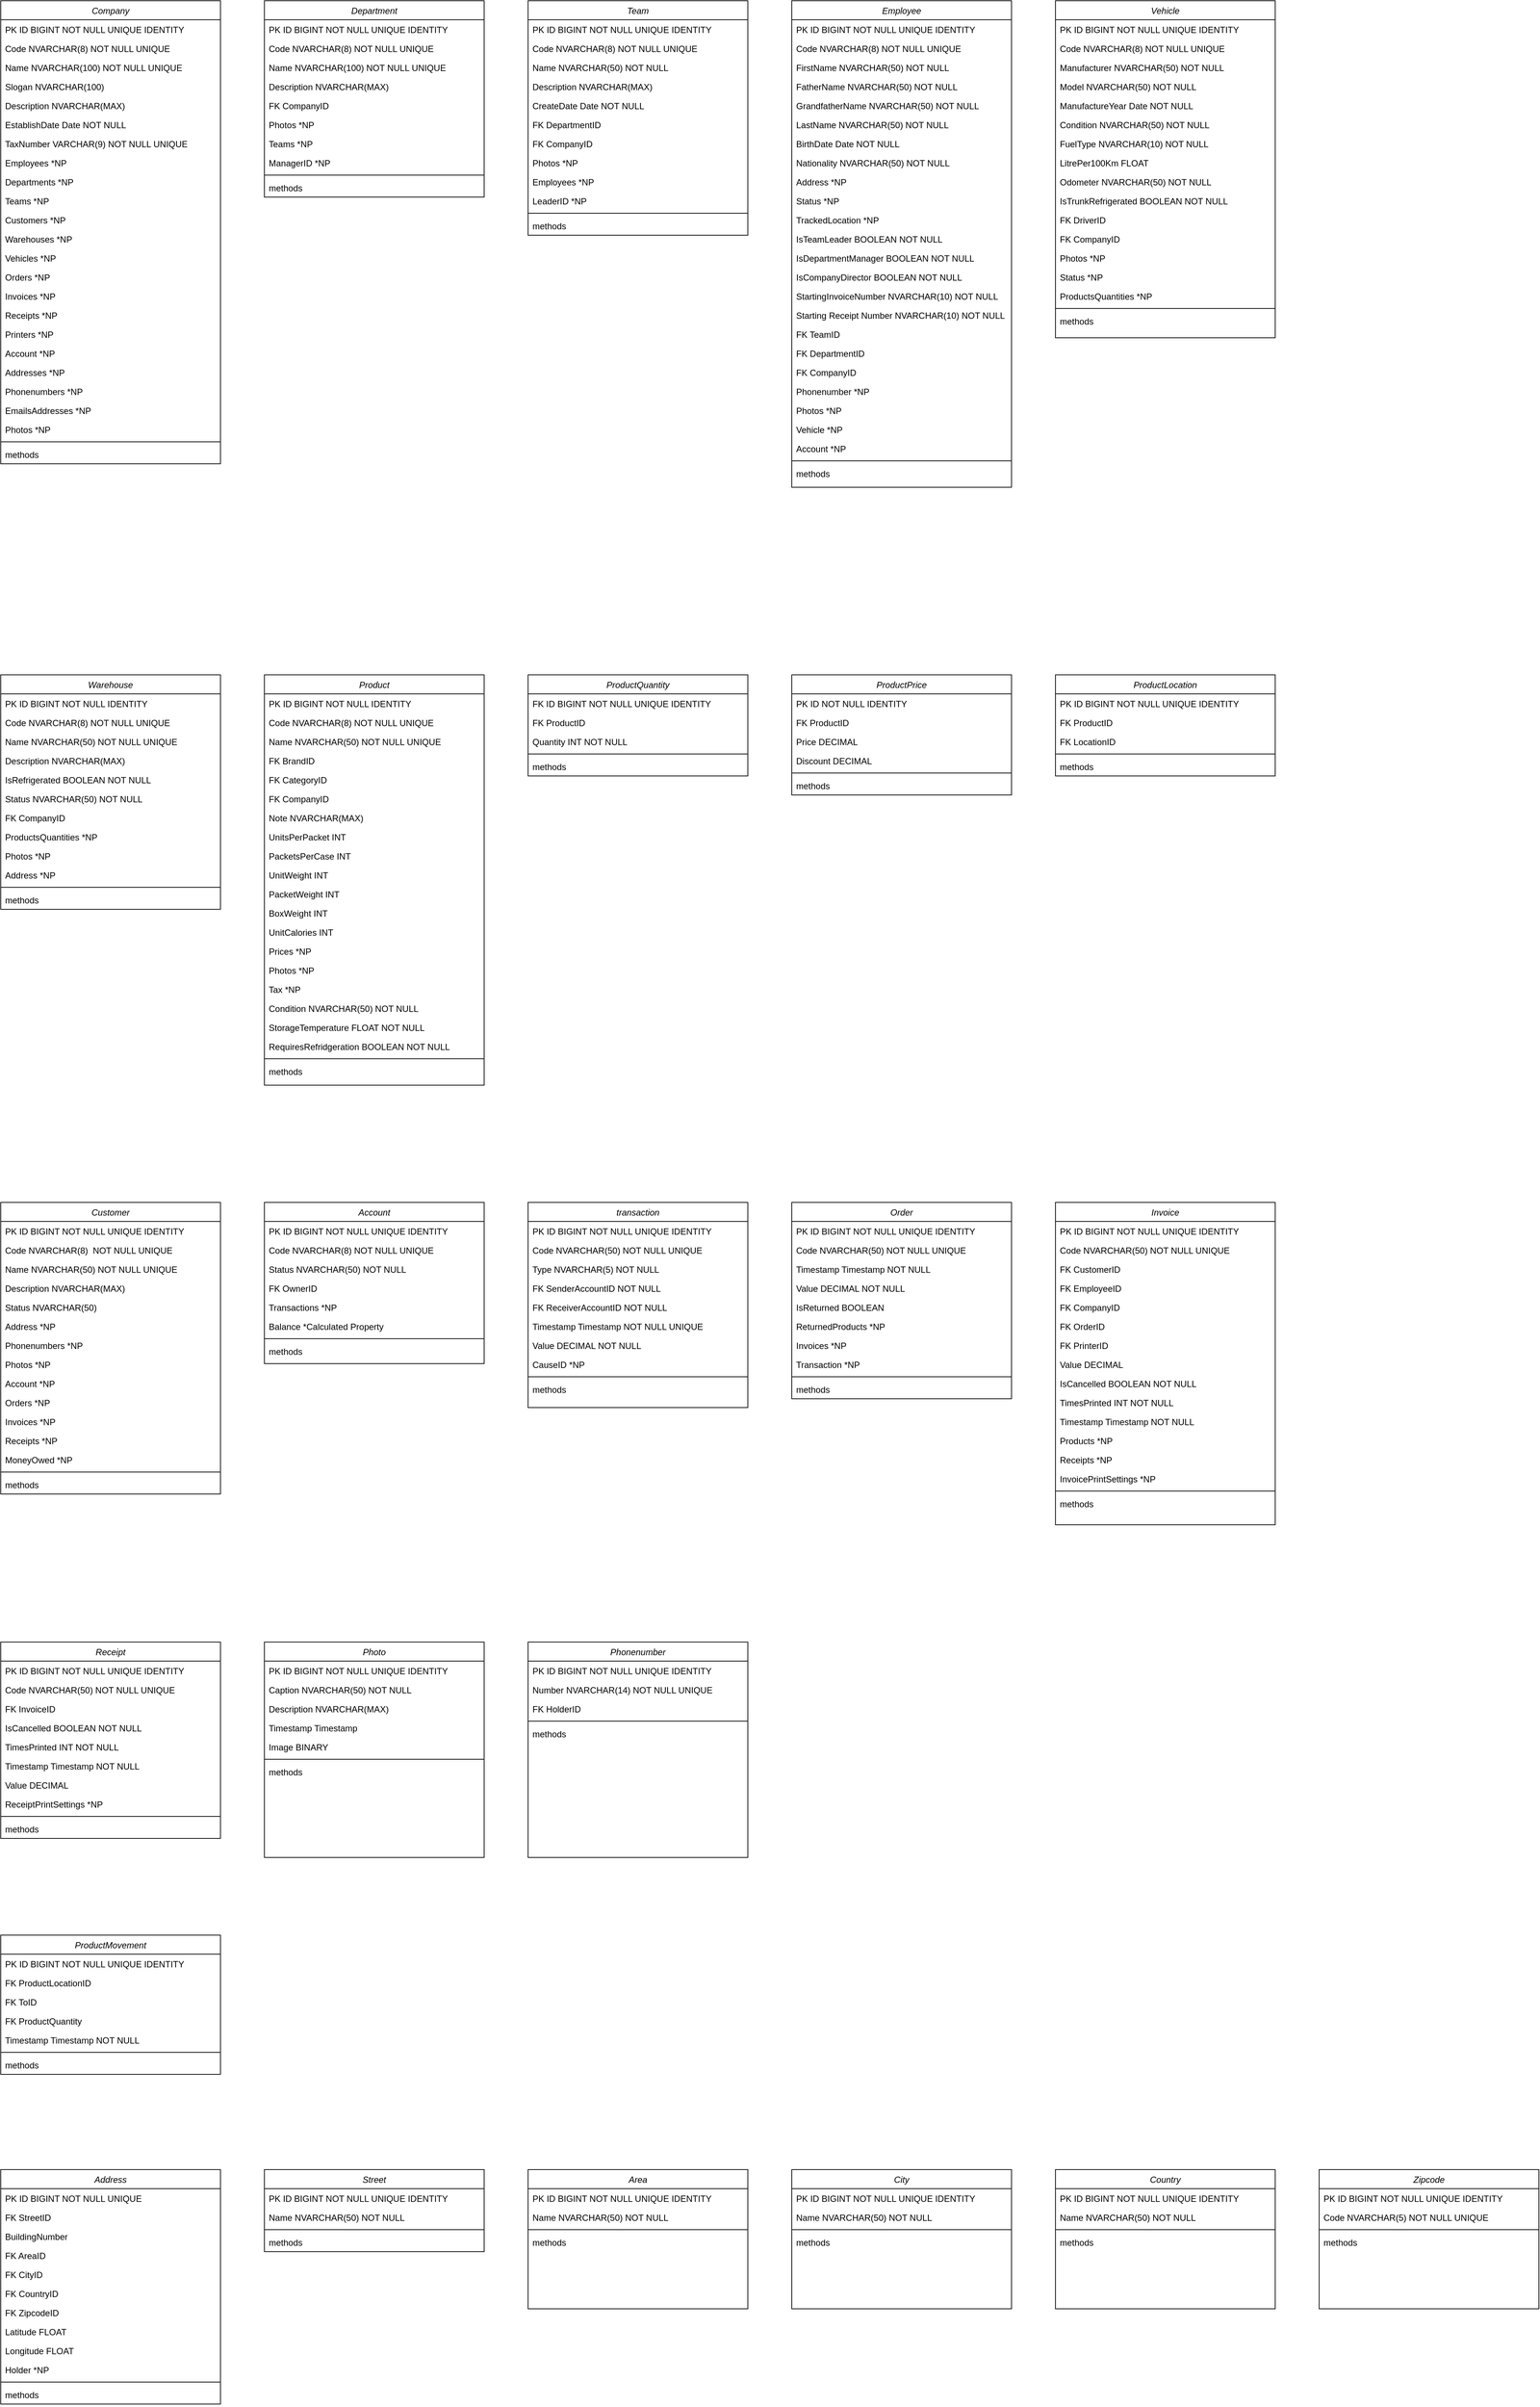 <mxfile version="13.6.2" type="device"><diagram id="QFKUV2dXAhDw3_DVxD5H" name="Page-1"><mxGraphModel dx="1185" dy="693" grid="1" gridSize="10" guides="1" tooltips="1" connect="1" arrows="1" fold="1" page="1" pageScale="1" pageWidth="850" pageHeight="1100" math="0" shadow="0"><root><mxCell id="0"/><mxCell id="1" parent="0"/><mxCell id="R2PTgNPI39ECcVQcYXFl-1" value="Company" style="swimlane;fontStyle=2;align=center;verticalAlign=top;childLayout=stackLayout;horizontal=1;startSize=26;horizontalStack=0;resizeParent=1;resizeLast=0;collapsible=1;marginBottom=0;rounded=0;shadow=0;strokeWidth=1;" parent="1" vertex="1"><mxGeometry width="300" height="632" as="geometry"><mxRectangle x="230" y="140" width="160" height="26" as="alternateBounds"/></mxGeometry></mxCell><mxCell id="R2PTgNPI39ECcVQcYXFl-2" value="PK ID BIGINT NOT NULL UNIQUE IDENTITY" style="text;align=left;verticalAlign=top;spacingLeft=4;spacingRight=4;overflow=hidden;rotatable=0;points=[[0,0.5],[1,0.5]];portConstraint=eastwest;" parent="R2PTgNPI39ECcVQcYXFl-1" vertex="1"><mxGeometry y="26" width="300" height="26" as="geometry"/></mxCell><mxCell id="R2PTgNPI39ECcVQcYXFl-3" value="Code NVARCHAR(8) NOT NULL UNIQUE" style="text;align=left;verticalAlign=top;spacingLeft=4;spacingRight=4;overflow=hidden;rotatable=0;points=[[0,0.5],[1,0.5]];portConstraint=eastwest;" parent="R2PTgNPI39ECcVQcYXFl-1" vertex="1"><mxGeometry y="52" width="300" height="26" as="geometry"/></mxCell><mxCell id="R2PTgNPI39ECcVQcYXFl-4" value="Name NVARCHAR(100) NOT NULL UNIQUE" style="text;align=left;verticalAlign=top;spacingLeft=4;spacingRight=4;overflow=hidden;rotatable=0;points=[[0,0.5],[1,0.5]];portConstraint=eastwest;" parent="R2PTgNPI39ECcVQcYXFl-1" vertex="1"><mxGeometry y="78" width="300" height="26" as="geometry"/></mxCell><mxCell id="pfMvkild5ntFiSycPlNY-2" value="Slogan NVARCHAR(100)" style="text;align=left;verticalAlign=top;spacingLeft=4;spacingRight=4;overflow=hidden;rotatable=0;points=[[0,0.5],[1,0.5]];portConstraint=eastwest;" parent="R2PTgNPI39ECcVQcYXFl-1" vertex="1"><mxGeometry y="104" width="300" height="26" as="geometry"/></mxCell><mxCell id="R2PTgNPI39ECcVQcYXFl-6" value="Description NVARCHAR(MAX)" style="text;align=left;verticalAlign=top;spacingLeft=4;spacingRight=4;overflow=hidden;rotatable=0;points=[[0,0.5],[1,0.5]];portConstraint=eastwest;" parent="R2PTgNPI39ECcVQcYXFl-1" vertex="1"><mxGeometry y="130" width="300" height="26" as="geometry"/></mxCell><mxCell id="pfMvkild5ntFiSycPlNY-1" value="EstablishDate Date NOT NULL" style="text;align=left;verticalAlign=top;spacingLeft=4;spacingRight=4;overflow=hidden;rotatable=0;points=[[0,0.5],[1,0.5]];portConstraint=eastwest;rounded=0;shadow=0;html=0;" parent="R2PTgNPI39ECcVQcYXFl-1" vertex="1"><mxGeometry y="156" width="300" height="26" as="geometry"/></mxCell><mxCell id="R2PTgNPI39ECcVQcYXFl-8" value="TaxNumber VARCHAR(9) NOT NULL UNIQUE" style="text;align=left;verticalAlign=top;spacingLeft=4;spacingRight=4;overflow=hidden;rotatable=0;points=[[0,0.5],[1,0.5]];portConstraint=eastwest;rounded=0;shadow=0;html=0;" parent="R2PTgNPI39ECcVQcYXFl-1" vertex="1"><mxGeometry y="182" width="300" height="26" as="geometry"/></mxCell><mxCell id="R2PTgNPI39ECcVQcYXFl-12" value="Employees *NP" style="text;align=left;verticalAlign=top;spacingLeft=4;spacingRight=4;overflow=hidden;rotatable=0;points=[[0,0.5],[1,0.5]];portConstraint=eastwest;rounded=0;shadow=0;html=0;" parent="R2PTgNPI39ECcVQcYXFl-1" vertex="1"><mxGeometry y="208" width="300" height="26" as="geometry"/></mxCell><mxCell id="R2PTgNPI39ECcVQcYXFl-13" value="Departments *NP" style="text;align=left;verticalAlign=top;spacingLeft=4;spacingRight=4;overflow=hidden;rotatable=0;points=[[0,0.5],[1,0.5]];portConstraint=eastwest;rounded=0;shadow=0;html=0;" parent="R2PTgNPI39ECcVQcYXFl-1" vertex="1"><mxGeometry y="234" width="300" height="26" as="geometry"/></mxCell><mxCell id="3ucjZQ99SgyKv--hFpAD-12" value="Teams *NP" style="text;align=left;verticalAlign=top;spacingLeft=4;spacingRight=4;overflow=hidden;rotatable=0;points=[[0,0.5],[1,0.5]];portConstraint=eastwest;rounded=0;shadow=0;html=0;" vertex="1" parent="R2PTgNPI39ECcVQcYXFl-1"><mxGeometry y="260" width="300" height="26" as="geometry"/></mxCell><mxCell id="R2PTgNPI39ECcVQcYXFl-14" value="Customers *NP" style="text;align=left;verticalAlign=top;spacingLeft=4;spacingRight=4;overflow=hidden;rotatable=0;points=[[0,0.5],[1,0.5]];portConstraint=eastwest;rounded=0;shadow=0;html=0;" parent="R2PTgNPI39ECcVQcYXFl-1" vertex="1"><mxGeometry y="286" width="300" height="26" as="geometry"/></mxCell><mxCell id="R2PTgNPI39ECcVQcYXFl-15" value="Warehouses *NP" style="text;align=left;verticalAlign=top;spacingLeft=4;spacingRight=4;overflow=hidden;rotatable=0;points=[[0,0.5],[1,0.5]];portConstraint=eastwest;rounded=0;shadow=0;html=0;" parent="R2PTgNPI39ECcVQcYXFl-1" vertex="1"><mxGeometry y="312" width="300" height="26" as="geometry"/></mxCell><mxCell id="R2PTgNPI39ECcVQcYXFl-16" value="Vehicles *NP" style="text;align=left;verticalAlign=top;spacingLeft=4;spacingRight=4;overflow=hidden;rotatable=0;points=[[0,0.5],[1,0.5]];portConstraint=eastwest;rounded=0;shadow=0;html=0;" parent="R2PTgNPI39ECcVQcYXFl-1" vertex="1"><mxGeometry y="338" width="300" height="26" as="geometry"/></mxCell><mxCell id="R2PTgNPI39ECcVQcYXFl-17" value="Orders *NP" style="text;align=left;verticalAlign=top;spacingLeft=4;spacingRight=4;overflow=hidden;rotatable=0;points=[[0,0.5],[1,0.5]];portConstraint=eastwest;rounded=0;shadow=0;html=0;" parent="R2PTgNPI39ECcVQcYXFl-1" vertex="1"><mxGeometry y="364" width="300" height="26" as="geometry"/></mxCell><mxCell id="3ucjZQ99SgyKv--hFpAD-13" value="Invoices *NP" style="text;align=left;verticalAlign=top;spacingLeft=4;spacingRight=4;overflow=hidden;rotatable=0;points=[[0,0.5],[1,0.5]];portConstraint=eastwest;rounded=0;shadow=0;html=0;" vertex="1" parent="R2PTgNPI39ECcVQcYXFl-1"><mxGeometry y="390" width="300" height="26" as="geometry"/></mxCell><mxCell id="3ucjZQ99SgyKv--hFpAD-14" value="Receipts *NP" style="text;align=left;verticalAlign=top;spacingLeft=4;spacingRight=4;overflow=hidden;rotatable=0;points=[[0,0.5],[1,0.5]];portConstraint=eastwest;rounded=0;shadow=0;html=0;" vertex="1" parent="R2PTgNPI39ECcVQcYXFl-1"><mxGeometry y="416" width="300" height="26" as="geometry"/></mxCell><mxCell id="R2PTgNPI39ECcVQcYXFl-18" value="Printers *NP" style="text;align=left;verticalAlign=top;spacingLeft=4;spacingRight=4;overflow=hidden;rotatable=0;points=[[0,0.5],[1,0.5]];portConstraint=eastwest;rounded=0;shadow=0;html=0;" parent="R2PTgNPI39ECcVQcYXFl-1" vertex="1"><mxGeometry y="442" width="300" height="26" as="geometry"/></mxCell><mxCell id="R2PTgNPI39ECcVQcYXFl-11" value="Account *NP" style="text;align=left;verticalAlign=top;spacingLeft=4;spacingRight=4;overflow=hidden;rotatable=0;points=[[0,0.5],[1,0.5]];portConstraint=eastwest;rounded=0;shadow=0;html=0;" parent="R2PTgNPI39ECcVQcYXFl-1" vertex="1"><mxGeometry y="468" width="300" height="26" as="geometry"/></mxCell><mxCell id="R2PTgNPI39ECcVQcYXFl-7" value="Addresses *NP" style="text;align=left;verticalAlign=top;spacingLeft=4;spacingRight=4;overflow=hidden;rotatable=0;points=[[0,0.5],[1,0.5]];portConstraint=eastwest;" parent="R2PTgNPI39ECcVQcYXFl-1" vertex="1"><mxGeometry y="494" width="300" height="26" as="geometry"/></mxCell><mxCell id="R2PTgNPI39ECcVQcYXFl-9" value="Phonenumbers *NP" style="text;align=left;verticalAlign=top;spacingLeft=4;spacingRight=4;overflow=hidden;rotatable=0;points=[[0,0.5],[1,0.5]];portConstraint=eastwest;rounded=0;shadow=0;html=0;" parent="R2PTgNPI39ECcVQcYXFl-1" vertex="1"><mxGeometry y="520" width="300" height="26" as="geometry"/></mxCell><mxCell id="R2PTgNPI39ECcVQcYXFl-10" value="EmailsAddresses *NP" style="text;align=left;verticalAlign=top;spacingLeft=4;spacingRight=4;overflow=hidden;rotatable=0;points=[[0,0.5],[1,0.5]];portConstraint=eastwest;rounded=0;shadow=0;html=0;" parent="R2PTgNPI39ECcVQcYXFl-1" vertex="1"><mxGeometry y="546" width="300" height="26" as="geometry"/></mxCell><mxCell id="R2PTgNPI39ECcVQcYXFl-5" value="Photos *NP" style="text;align=left;verticalAlign=top;spacingLeft=4;spacingRight=4;overflow=hidden;rotatable=0;points=[[0,0.5],[1,0.5]];portConstraint=eastwest;" parent="R2PTgNPI39ECcVQcYXFl-1" vertex="1"><mxGeometry y="572" width="300" height="26" as="geometry"/></mxCell><mxCell id="R2PTgNPI39ECcVQcYXFl-19" value="" style="line;html=1;strokeWidth=1;align=left;verticalAlign=middle;spacingTop=-1;spacingLeft=3;spacingRight=3;rotatable=0;labelPosition=right;points=[];portConstraint=eastwest;" parent="R2PTgNPI39ECcVQcYXFl-1" vertex="1"><mxGeometry y="598" width="300" height="8" as="geometry"/></mxCell><mxCell id="R2PTgNPI39ECcVQcYXFl-20" value="methods" style="text;align=left;verticalAlign=top;spacingLeft=4;spacingRight=4;overflow=hidden;rotatable=0;points=[[0,0.5],[1,0.5]];portConstraint=eastwest;" parent="R2PTgNPI39ECcVQcYXFl-1" vertex="1"><mxGeometry y="606" width="300" height="26" as="geometry"/></mxCell><mxCell id="3ucjZQ99SgyKv--hFpAD-1" value="Department" style="swimlane;fontStyle=2;align=center;verticalAlign=top;childLayout=stackLayout;horizontal=1;startSize=26;horizontalStack=0;resizeParent=1;resizeLast=0;collapsible=1;marginBottom=0;rounded=0;shadow=0;strokeWidth=1;" vertex="1" parent="1"><mxGeometry x="360" width="300" height="268" as="geometry"><mxRectangle x="230" y="140" width="160" height="26" as="alternateBounds"/></mxGeometry></mxCell><mxCell id="3ucjZQ99SgyKv--hFpAD-2" value="PK ID BIGINT NOT NULL UNIQUE IDENTITY" style="text;align=left;verticalAlign=top;spacingLeft=4;spacingRight=4;overflow=hidden;rotatable=0;points=[[0,0.5],[1,0.5]];portConstraint=eastwest;" vertex="1" parent="3ucjZQ99SgyKv--hFpAD-1"><mxGeometry y="26" width="300" height="26" as="geometry"/></mxCell><mxCell id="3ucjZQ99SgyKv--hFpAD-3" value="Code NVARCHAR(8) NOT NULL UNIQUE" style="text;align=left;verticalAlign=top;spacingLeft=4;spacingRight=4;overflow=hidden;rotatable=0;points=[[0,0.5],[1,0.5]];portConstraint=eastwest;rounded=0;shadow=0;html=0;" vertex="1" parent="3ucjZQ99SgyKv--hFpAD-1"><mxGeometry y="52" width="300" height="26" as="geometry"/></mxCell><mxCell id="3ucjZQ99SgyKv--hFpAD-4" value="Name NVARCHAR(100) NOT NULL UNIQUE" style="text;align=left;verticalAlign=top;spacingLeft=4;spacingRight=4;overflow=hidden;rotatable=0;points=[[0,0.5],[1,0.5]];portConstraint=eastwest;rounded=0;shadow=0;html=0;" vertex="1" parent="3ucjZQ99SgyKv--hFpAD-1"><mxGeometry y="78" width="300" height="26" as="geometry"/></mxCell><mxCell id="3ucjZQ99SgyKv--hFpAD-6" value="Description NVARCHAR(MAX)" style="text;align=left;verticalAlign=top;spacingLeft=4;spacingRight=4;overflow=hidden;rotatable=0;points=[[0,0.5],[1,0.5]];portConstraint=eastwest;rounded=0;shadow=0;html=0;" vertex="1" parent="3ucjZQ99SgyKv--hFpAD-1"><mxGeometry y="104" width="300" height="26" as="geometry"/></mxCell><mxCell id="3ucjZQ99SgyKv--hFpAD-7" value="FK CompanyID" style="text;align=left;verticalAlign=top;spacingLeft=4;spacingRight=4;overflow=hidden;rotatable=0;points=[[0,0.5],[1,0.5]];portConstraint=eastwest;rounded=0;shadow=0;html=0;" vertex="1" parent="3ucjZQ99SgyKv--hFpAD-1"><mxGeometry y="130" width="300" height="26" as="geometry"/></mxCell><mxCell id="3ucjZQ99SgyKv--hFpAD-5" value="Photos *NP" style="text;align=left;verticalAlign=top;spacingLeft=4;spacingRight=4;overflow=hidden;rotatable=0;points=[[0,0.5],[1,0.5]];portConstraint=eastwest;rounded=0;shadow=0;html=0;" vertex="1" parent="3ucjZQ99SgyKv--hFpAD-1"><mxGeometry y="156" width="300" height="26" as="geometry"/></mxCell><mxCell id="3ucjZQ99SgyKv--hFpAD-8" value="Teams *NP" style="text;align=left;verticalAlign=top;spacingLeft=4;spacingRight=4;overflow=hidden;rotatable=0;points=[[0,0.5],[1,0.5]];portConstraint=eastwest;rounded=0;shadow=0;html=0;" vertex="1" parent="3ucjZQ99SgyKv--hFpAD-1"><mxGeometry y="182" width="300" height="26" as="geometry"/></mxCell><mxCell id="3ucjZQ99SgyKv--hFpAD-9" value="ManagerID *NP" style="text;align=left;verticalAlign=top;spacingLeft=4;spacingRight=4;overflow=hidden;rotatable=0;points=[[0,0.5],[1,0.5]];portConstraint=eastwest;rounded=0;shadow=0;html=0;" vertex="1" parent="3ucjZQ99SgyKv--hFpAD-1"><mxGeometry y="208" width="300" height="26" as="geometry"/></mxCell><mxCell id="3ucjZQ99SgyKv--hFpAD-10" value="" style="line;html=1;strokeWidth=1;align=left;verticalAlign=middle;spacingTop=-1;spacingLeft=3;spacingRight=3;rotatable=0;labelPosition=right;points=[];portConstraint=eastwest;" vertex="1" parent="3ucjZQ99SgyKv--hFpAD-1"><mxGeometry y="234" width="300" height="8" as="geometry"/></mxCell><mxCell id="3ucjZQ99SgyKv--hFpAD-11" value="methods" style="text;align=left;verticalAlign=top;spacingLeft=4;spacingRight=4;overflow=hidden;rotatable=0;points=[[0,0.5],[1,0.5]];portConstraint=eastwest;" vertex="1" parent="3ucjZQ99SgyKv--hFpAD-1"><mxGeometry y="242" width="300" height="26" as="geometry"/></mxCell><mxCell id="3ucjZQ99SgyKv--hFpAD-15" value="Team" style="swimlane;fontStyle=2;align=center;verticalAlign=top;childLayout=stackLayout;horizontal=1;startSize=26;horizontalStack=0;resizeParent=1;resizeLast=0;collapsible=1;marginBottom=0;rounded=0;shadow=0;strokeWidth=1;" vertex="1" parent="1"><mxGeometry x="720" width="300" height="320" as="geometry"><mxRectangle x="230" y="140" width="160" height="26" as="alternateBounds"/></mxGeometry></mxCell><mxCell id="3ucjZQ99SgyKv--hFpAD-16" value="PK ID BIGINT NOT NULL UNIQUE IDENTITY" style="text;align=left;verticalAlign=top;spacingLeft=4;spacingRight=4;overflow=hidden;rotatable=0;points=[[0,0.5],[1,0.5]];portConstraint=eastwest;" vertex="1" parent="3ucjZQ99SgyKv--hFpAD-15"><mxGeometry y="26" width="300" height="26" as="geometry"/></mxCell><mxCell id="3ucjZQ99SgyKv--hFpAD-17" value="Code NVARCHAR(8) NOT NULL UNIQUE" style="text;align=left;verticalAlign=top;spacingLeft=4;spacingRight=4;overflow=hidden;rotatable=0;points=[[0,0.5],[1,0.5]];portConstraint=eastwest;" vertex="1" parent="3ucjZQ99SgyKv--hFpAD-15"><mxGeometry y="52" width="300" height="26" as="geometry"/></mxCell><mxCell id="3ucjZQ99SgyKv--hFpAD-19" value="Name NVARCHAR(50) NOT NULL" style="text;align=left;verticalAlign=top;spacingLeft=4;spacingRight=4;overflow=hidden;rotatable=0;points=[[0,0.5],[1,0.5]];portConstraint=eastwest;" vertex="1" parent="3ucjZQ99SgyKv--hFpAD-15"><mxGeometry y="78" width="300" height="26" as="geometry"/></mxCell><mxCell id="3ucjZQ99SgyKv--hFpAD-20" value="Description NVARCHAR(MAX)" style="text;align=left;verticalAlign=top;spacingLeft=4;spacingRight=4;overflow=hidden;rotatable=0;points=[[0,0.5],[1,0.5]];portConstraint=eastwest;" vertex="1" parent="3ucjZQ99SgyKv--hFpAD-15"><mxGeometry y="104" width="300" height="26" as="geometry"/></mxCell><mxCell id="3ucjZQ99SgyKv--hFpAD-21" value="CreateDate Date NOT NULL" style="text;align=left;verticalAlign=top;spacingLeft=4;spacingRight=4;overflow=hidden;rotatable=0;points=[[0,0.5],[1,0.5]];portConstraint=eastwest;" vertex="1" parent="3ucjZQ99SgyKv--hFpAD-15"><mxGeometry y="130" width="300" height="26" as="geometry"/></mxCell><mxCell id="3ucjZQ99SgyKv--hFpAD-23" value="FK DepartmentID" style="text;align=left;verticalAlign=top;spacingLeft=4;spacingRight=4;overflow=hidden;rotatable=0;points=[[0,0.5],[1,0.5]];portConstraint=eastwest;rounded=0;shadow=0;html=0;" vertex="1" parent="3ucjZQ99SgyKv--hFpAD-15"><mxGeometry y="156" width="300" height="26" as="geometry"/></mxCell><mxCell id="3ucjZQ99SgyKv--hFpAD-27" value="FK CompanyID" style="text;align=left;verticalAlign=top;spacingLeft=4;spacingRight=4;overflow=hidden;rotatable=0;points=[[0,0.5],[1,0.5]];portConstraint=eastwest;rounded=0;shadow=0;html=0;" vertex="1" parent="3ucjZQ99SgyKv--hFpAD-15"><mxGeometry y="182" width="300" height="26" as="geometry"/></mxCell><mxCell id="3ucjZQ99SgyKv--hFpAD-18" value="Photos *NP" style="text;align=left;verticalAlign=top;spacingLeft=4;spacingRight=4;overflow=hidden;rotatable=0;points=[[0,0.5],[1,0.5]];portConstraint=eastwest;" vertex="1" parent="3ucjZQ99SgyKv--hFpAD-15"><mxGeometry y="208" width="300" height="26" as="geometry"/></mxCell><mxCell id="3ucjZQ99SgyKv--hFpAD-22" value="Employees *NP" style="text;align=left;verticalAlign=top;spacingLeft=4;spacingRight=4;overflow=hidden;rotatable=0;points=[[0,0.5],[1,0.5]];portConstraint=eastwest;rounded=0;shadow=0;html=0;" vertex="1" parent="3ucjZQ99SgyKv--hFpAD-15"><mxGeometry y="234" width="300" height="26" as="geometry"/></mxCell><mxCell id="3ucjZQ99SgyKv--hFpAD-24" value="LeaderID *NP" style="text;align=left;verticalAlign=top;spacingLeft=4;spacingRight=4;overflow=hidden;rotatable=0;points=[[0,0.5],[1,0.5]];portConstraint=eastwest;rounded=0;shadow=0;html=0;" vertex="1" parent="3ucjZQ99SgyKv--hFpAD-15"><mxGeometry y="260" width="300" height="26" as="geometry"/></mxCell><mxCell id="3ucjZQ99SgyKv--hFpAD-25" value="" style="line;html=1;strokeWidth=1;align=left;verticalAlign=middle;spacingTop=-1;spacingLeft=3;spacingRight=3;rotatable=0;labelPosition=right;points=[];portConstraint=eastwest;" vertex="1" parent="3ucjZQ99SgyKv--hFpAD-15"><mxGeometry y="286" width="300" height="8" as="geometry"/></mxCell><mxCell id="3ucjZQ99SgyKv--hFpAD-26" value="methods" style="text;align=left;verticalAlign=top;spacingLeft=4;spacingRight=4;overflow=hidden;rotatable=0;points=[[0,0.5],[1,0.5]];portConstraint=eastwest;" vertex="1" parent="3ucjZQ99SgyKv--hFpAD-15"><mxGeometry y="294" width="300" height="26" as="geometry"/></mxCell><mxCell id="3ucjZQ99SgyKv--hFpAD-28" value="Employee" style="swimlane;fontStyle=2;align=center;verticalAlign=top;childLayout=stackLayout;horizontal=1;startSize=26;horizontalStack=0;resizeParent=1;resizeLast=0;collapsible=1;marginBottom=0;rounded=0;shadow=0;strokeWidth=1;" vertex="1" parent="1"><mxGeometry x="1080" width="300" height="664" as="geometry"><mxRectangle x="230" y="140" width="160" height="26" as="alternateBounds"/></mxGeometry></mxCell><mxCell id="3ucjZQ99SgyKv--hFpAD-29" value="PK ID BIGINT NOT NULL UNIQUE IDENTITY" style="text;align=left;verticalAlign=top;spacingLeft=4;spacingRight=4;overflow=hidden;rotatable=0;points=[[0,0.5],[1,0.5]];portConstraint=eastwest;" vertex="1" parent="3ucjZQ99SgyKv--hFpAD-28"><mxGeometry y="26" width="300" height="26" as="geometry"/></mxCell><mxCell id="3ucjZQ99SgyKv--hFpAD-30" value="Code NVARCHAR(8) NOT NULL UNIQUE" style="text;align=left;verticalAlign=top;spacingLeft=4;spacingRight=4;overflow=hidden;rotatable=0;points=[[0,0.5],[1,0.5]];portConstraint=eastwest;" vertex="1" parent="3ucjZQ99SgyKv--hFpAD-28"><mxGeometry y="52" width="300" height="26" as="geometry"/></mxCell><mxCell id="3ucjZQ99SgyKv--hFpAD-31" value="FirstName NVARCHAR(50) NOT NULL" style="text;align=left;verticalAlign=top;spacingLeft=4;spacingRight=4;overflow=hidden;rotatable=0;points=[[0,0.5],[1,0.5]];portConstraint=eastwest;rounded=0;shadow=0;html=0;" vertex="1" parent="3ucjZQ99SgyKv--hFpAD-28"><mxGeometry y="78" width="300" height="26" as="geometry"/></mxCell><mxCell id="3ucjZQ99SgyKv--hFpAD-32" value="FatherName NVARCHAR(50) NOT NULL" style="text;align=left;verticalAlign=top;spacingLeft=4;spacingRight=4;overflow=hidden;rotatable=0;points=[[0,0.5],[1,0.5]];portConstraint=eastwest;rounded=0;shadow=0;html=0;" vertex="1" parent="3ucjZQ99SgyKv--hFpAD-28"><mxGeometry y="104" width="300" height="26" as="geometry"/></mxCell><mxCell id="3ucjZQ99SgyKv--hFpAD-33" value="GrandfatherName NVARCHAR(50) NOT NULL" style="text;align=left;verticalAlign=top;spacingLeft=4;spacingRight=4;overflow=hidden;rotatable=0;points=[[0,0.5],[1,0.5]];portConstraint=eastwest;rounded=0;shadow=0;html=0;" vertex="1" parent="3ucjZQ99SgyKv--hFpAD-28"><mxGeometry y="130" width="300" height="26" as="geometry"/></mxCell><mxCell id="3ucjZQ99SgyKv--hFpAD-34" value="LastName NVARCHAR(50) NOT NULL" style="text;align=left;verticalAlign=top;spacingLeft=4;spacingRight=4;overflow=hidden;rotatable=0;points=[[0,0.5],[1,0.5]];portConstraint=eastwest;rounded=0;shadow=0;html=0;" vertex="1" parent="3ucjZQ99SgyKv--hFpAD-28"><mxGeometry y="156" width="300" height="26" as="geometry"/></mxCell><mxCell id="3ucjZQ99SgyKv--hFpAD-35" value="BirthDate Date NOT NULL" style="text;align=left;verticalAlign=top;spacingLeft=4;spacingRight=4;overflow=hidden;rotatable=0;points=[[0,0.5],[1,0.5]];portConstraint=eastwest;rounded=0;shadow=0;html=0;" vertex="1" parent="3ucjZQ99SgyKv--hFpAD-28"><mxGeometry y="182" width="300" height="26" as="geometry"/></mxCell><mxCell id="3ucjZQ99SgyKv--hFpAD-36" value="Nationality NVARCHAR(50) NOT NULL" style="text;align=left;verticalAlign=top;spacingLeft=4;spacingRight=4;overflow=hidden;rotatable=0;points=[[0,0.5],[1,0.5]];portConstraint=eastwest;rounded=0;shadow=0;html=0;" vertex="1" parent="3ucjZQ99SgyKv--hFpAD-28"><mxGeometry y="208" width="300" height="26" as="geometry"/></mxCell><mxCell id="3ucjZQ99SgyKv--hFpAD-37" value="Address *NP" style="text;align=left;verticalAlign=top;spacingLeft=4;spacingRight=4;overflow=hidden;rotatable=0;points=[[0,0.5],[1,0.5]];portConstraint=eastwest;rounded=0;shadow=0;html=0;" vertex="1" parent="3ucjZQ99SgyKv--hFpAD-28"><mxGeometry y="234" width="300" height="26" as="geometry"/></mxCell><mxCell id="3ucjZQ99SgyKv--hFpAD-42" value="Status *NP" style="text;align=left;verticalAlign=top;spacingLeft=4;spacingRight=4;overflow=hidden;rotatable=0;points=[[0,0.5],[1,0.5]];portConstraint=eastwest;rounded=0;shadow=0;html=0;" vertex="1" parent="3ucjZQ99SgyKv--hFpAD-28"><mxGeometry y="260" width="300" height="26" as="geometry"/></mxCell><mxCell id="3ucjZQ99SgyKv--hFpAD-38" value="TrackedLocation *NP" style="text;align=left;verticalAlign=top;spacingLeft=4;spacingRight=4;overflow=hidden;rotatable=0;points=[[0,0.5],[1,0.5]];portConstraint=eastwest;rounded=0;shadow=0;html=0;" vertex="1" parent="3ucjZQ99SgyKv--hFpAD-28"><mxGeometry y="286" width="300" height="26" as="geometry"/></mxCell><mxCell id="3ucjZQ99SgyKv--hFpAD-41" value="IsTeamLeader BOOLEAN NOT NULL" style="text;align=left;verticalAlign=top;spacingLeft=4;spacingRight=4;overflow=hidden;rotatable=0;points=[[0,0.5],[1,0.5]];portConstraint=eastwest;rounded=0;shadow=0;html=0;" vertex="1" parent="3ucjZQ99SgyKv--hFpAD-28"><mxGeometry y="312" width="300" height="26" as="geometry"/></mxCell><mxCell id="3ucjZQ99SgyKv--hFpAD-52" value="IsDepartmentManager BOOLEAN NOT NULL" style="text;align=left;verticalAlign=top;spacingLeft=4;spacingRight=4;overflow=hidden;rotatable=0;points=[[0,0.5],[1,0.5]];portConstraint=eastwest;rounded=0;shadow=0;html=0;" vertex="1" parent="3ucjZQ99SgyKv--hFpAD-28"><mxGeometry y="338" width="300" height="26" as="geometry"/></mxCell><mxCell id="3ucjZQ99SgyKv--hFpAD-53" value="IsCompanyDirector BOOLEAN NOT NULL" style="text;align=left;verticalAlign=top;spacingLeft=4;spacingRight=4;overflow=hidden;rotatable=0;points=[[0,0.5],[1,0.5]];portConstraint=eastwest;rounded=0;shadow=0;html=0;" vertex="1" parent="3ucjZQ99SgyKv--hFpAD-28"><mxGeometry y="364" width="300" height="26" as="geometry"/></mxCell><mxCell id="3ucjZQ99SgyKv--hFpAD-48" value="StartingInvoiceNumber NVARCHAR(10) NOT NULL" style="text;align=left;verticalAlign=top;spacingLeft=4;spacingRight=4;overflow=hidden;rotatable=0;points=[[0,0.5],[1,0.5]];portConstraint=eastwest;rounded=0;shadow=0;html=0;" vertex="1" parent="3ucjZQ99SgyKv--hFpAD-28"><mxGeometry y="390" width="300" height="26" as="geometry"/></mxCell><mxCell id="3ucjZQ99SgyKv--hFpAD-49" value="Starting Receipt Number NVARCHAR(10) NOT NULL" style="text;align=left;verticalAlign=top;spacingLeft=4;spacingRight=4;overflow=hidden;rotatable=0;points=[[0,0.5],[1,0.5]];portConstraint=eastwest;rounded=0;shadow=0;html=0;" vertex="1" parent="3ucjZQ99SgyKv--hFpAD-28"><mxGeometry y="416" width="300" height="26" as="geometry"/></mxCell><mxCell id="3ucjZQ99SgyKv--hFpAD-43" value="FK TeamID" style="text;align=left;verticalAlign=top;spacingLeft=4;spacingRight=4;overflow=hidden;rotatable=0;points=[[0,0.5],[1,0.5]];portConstraint=eastwest;rounded=0;shadow=0;html=0;" vertex="1" parent="3ucjZQ99SgyKv--hFpAD-28"><mxGeometry y="442" width="300" height="26" as="geometry"/></mxCell><mxCell id="3ucjZQ99SgyKv--hFpAD-44" value="FK DepartmentID" style="text;align=left;verticalAlign=top;spacingLeft=4;spacingRight=4;overflow=hidden;rotatable=0;points=[[0,0.5],[1,0.5]];portConstraint=eastwest;rounded=0;shadow=0;html=0;" vertex="1" parent="3ucjZQ99SgyKv--hFpAD-28"><mxGeometry y="468" width="300" height="26" as="geometry"/></mxCell><mxCell id="3ucjZQ99SgyKv--hFpAD-45" value="FK CompanyID" style="text;align=left;verticalAlign=top;spacingLeft=4;spacingRight=4;overflow=hidden;rotatable=0;points=[[0,0.5],[1,0.5]];portConstraint=eastwest;rounded=0;shadow=0;html=0;" vertex="1" parent="3ucjZQ99SgyKv--hFpAD-28"><mxGeometry y="494" width="300" height="26" as="geometry"/></mxCell><mxCell id="3ucjZQ99SgyKv--hFpAD-40" value="Phonenumber *NP" style="text;align=left;verticalAlign=top;spacingLeft=4;spacingRight=4;overflow=hidden;rotatable=0;points=[[0,0.5],[1,0.5]];portConstraint=eastwest;rounded=0;shadow=0;html=0;" vertex="1" parent="3ucjZQ99SgyKv--hFpAD-28"><mxGeometry y="520" width="300" height="26" as="geometry"/></mxCell><mxCell id="3ucjZQ99SgyKv--hFpAD-39" value="Photos *NP" style="text;align=left;verticalAlign=top;spacingLeft=4;spacingRight=4;overflow=hidden;rotatable=0;points=[[0,0.5],[1,0.5]];portConstraint=eastwest;rounded=0;shadow=0;html=0;" vertex="1" parent="3ucjZQ99SgyKv--hFpAD-28"><mxGeometry y="546" width="300" height="26" as="geometry"/></mxCell><mxCell id="3ucjZQ99SgyKv--hFpAD-46" value="Vehicle *NP" style="text;align=left;verticalAlign=top;spacingLeft=4;spacingRight=4;overflow=hidden;rotatable=0;points=[[0,0.5],[1,0.5]];portConstraint=eastwest;rounded=0;shadow=0;html=0;" vertex="1" parent="3ucjZQ99SgyKv--hFpAD-28"><mxGeometry y="572" width="300" height="26" as="geometry"/></mxCell><mxCell id="3ucjZQ99SgyKv--hFpAD-54" value="Account *NP" style="text;align=left;verticalAlign=top;spacingLeft=4;spacingRight=4;overflow=hidden;rotatable=0;points=[[0,0.5],[1,0.5]];portConstraint=eastwest;rounded=0;shadow=0;html=0;" vertex="1" parent="3ucjZQ99SgyKv--hFpAD-28"><mxGeometry y="598" width="300" height="26" as="geometry"/></mxCell><mxCell id="3ucjZQ99SgyKv--hFpAD-50" value="" style="line;html=1;strokeWidth=1;align=left;verticalAlign=middle;spacingTop=-1;spacingLeft=3;spacingRight=3;rotatable=0;labelPosition=right;points=[];portConstraint=eastwest;" vertex="1" parent="3ucjZQ99SgyKv--hFpAD-28"><mxGeometry y="624" width="300" height="8" as="geometry"/></mxCell><mxCell id="3ucjZQ99SgyKv--hFpAD-51" value="methods" style="text;align=left;verticalAlign=top;spacingLeft=4;spacingRight=4;overflow=hidden;rotatable=0;points=[[0,0.5],[1,0.5]];portConstraint=eastwest;" vertex="1" parent="3ucjZQ99SgyKv--hFpAD-28"><mxGeometry y="632" width="300" height="32" as="geometry"/></mxCell><mxCell id="3ucjZQ99SgyKv--hFpAD-55" value="Vehicle" style="swimlane;fontStyle=2;align=center;verticalAlign=top;childLayout=stackLayout;horizontal=1;startSize=26;horizontalStack=0;resizeParent=1;resizeLast=0;collapsible=1;marginBottom=0;rounded=0;shadow=0;strokeWidth=1;" vertex="1" parent="1"><mxGeometry x="1440" width="300" height="460" as="geometry"><mxRectangle x="230" y="140" width="160" height="26" as="alternateBounds"/></mxGeometry></mxCell><mxCell id="3ucjZQ99SgyKv--hFpAD-56" value="PK ID BIGINT NOT NULL UNIQUE IDENTITY" style="text;align=left;verticalAlign=top;spacingLeft=4;spacingRight=4;overflow=hidden;rotatable=0;points=[[0,0.5],[1,0.5]];portConstraint=eastwest;" vertex="1" parent="3ucjZQ99SgyKv--hFpAD-55"><mxGeometry y="26" width="300" height="26" as="geometry"/></mxCell><mxCell id="3ucjZQ99SgyKv--hFpAD-57" value="Code NVARCHAR(8) NOT NULL UNIQUE" style="text;align=left;verticalAlign=top;spacingLeft=4;spacingRight=4;overflow=hidden;rotatable=0;points=[[0,0.5],[1,0.5]];portConstraint=eastwest;rounded=0;shadow=0;html=0;" vertex="1" parent="3ucjZQ99SgyKv--hFpAD-55"><mxGeometry y="52" width="300" height="26" as="geometry"/></mxCell><mxCell id="3ucjZQ99SgyKv--hFpAD-58" value="Manufacturer NVARCHAR(50) NOT NULL" style="text;align=left;verticalAlign=top;spacingLeft=4;spacingRight=4;overflow=hidden;rotatable=0;points=[[0,0.5],[1,0.5]];portConstraint=eastwest;rounded=0;shadow=0;html=0;" vertex="1" parent="3ucjZQ99SgyKv--hFpAD-55"><mxGeometry y="78" width="300" height="26" as="geometry"/></mxCell><mxCell id="3ucjZQ99SgyKv--hFpAD-59" value="Model NVARCHAR(50) NOT NULL" style="text;align=left;verticalAlign=top;spacingLeft=4;spacingRight=4;overflow=hidden;rotatable=0;points=[[0,0.5],[1,0.5]];portConstraint=eastwest;rounded=0;shadow=0;html=0;" vertex="1" parent="3ucjZQ99SgyKv--hFpAD-55"><mxGeometry y="104" width="300" height="26" as="geometry"/></mxCell><mxCell id="3ucjZQ99SgyKv--hFpAD-61" value="ManufactureYear Date NOT NULL" style="text;align=left;verticalAlign=top;spacingLeft=4;spacingRight=4;overflow=hidden;rotatable=0;points=[[0,0.5],[1,0.5]];portConstraint=eastwest;rounded=0;shadow=0;html=0;" vertex="1" parent="3ucjZQ99SgyKv--hFpAD-55"><mxGeometry y="130" width="300" height="26" as="geometry"/></mxCell><mxCell id="3ucjZQ99SgyKv--hFpAD-62" value="Condition NVARCHAR(50) NOT NULL" style="text;align=left;verticalAlign=top;spacingLeft=4;spacingRight=4;overflow=hidden;rotatable=0;points=[[0,0.5],[1,0.5]];portConstraint=eastwest;rounded=0;shadow=0;html=0;" vertex="1" parent="3ucjZQ99SgyKv--hFpAD-55"><mxGeometry y="156" width="300" height="26" as="geometry"/></mxCell><mxCell id="3ucjZQ99SgyKv--hFpAD-64" value="FuelType NVARCHAR(10) NOT NULL" style="text;align=left;verticalAlign=top;spacingLeft=4;spacingRight=4;overflow=hidden;rotatable=0;points=[[0,0.5],[1,0.5]];portConstraint=eastwest;rounded=0;shadow=0;html=0;" vertex="1" parent="3ucjZQ99SgyKv--hFpAD-55"><mxGeometry y="182" width="300" height="26" as="geometry"/></mxCell><mxCell id="3ucjZQ99SgyKv--hFpAD-65" value="LitrePer100Km FLOAT" style="text;align=left;verticalAlign=top;spacingLeft=4;spacingRight=4;overflow=hidden;rotatable=0;points=[[0,0.5],[1,0.5]];portConstraint=eastwest;rounded=0;shadow=0;html=0;" vertex="1" parent="3ucjZQ99SgyKv--hFpAD-55"><mxGeometry y="208" width="300" height="26" as="geometry"/></mxCell><mxCell id="3ucjZQ99SgyKv--hFpAD-66" value="Odometer NVARCHAR(50) NOT NULL" style="text;align=left;verticalAlign=top;spacingLeft=4;spacingRight=4;overflow=hidden;rotatable=0;points=[[0,0.5],[1,0.5]];portConstraint=eastwest;rounded=0;shadow=0;html=0;" vertex="1" parent="3ucjZQ99SgyKv--hFpAD-55"><mxGeometry y="234" width="300" height="26" as="geometry"/></mxCell><mxCell id="3ucjZQ99SgyKv--hFpAD-71" value="IsTrunkRefrigerated BOOLEAN NOT NULL" style="text;align=left;verticalAlign=top;spacingLeft=4;spacingRight=4;overflow=hidden;rotatable=0;points=[[0,0.5],[1,0.5]];portConstraint=eastwest;rounded=0;shadow=0;html=0;" vertex="1" parent="3ucjZQ99SgyKv--hFpAD-55"><mxGeometry y="260" width="300" height="26" as="geometry"/></mxCell><mxCell id="3ucjZQ99SgyKv--hFpAD-74" value="FK DriverID" style="text;align=left;verticalAlign=top;spacingLeft=4;spacingRight=4;overflow=hidden;rotatable=0;points=[[0,0.5],[1,0.5]];portConstraint=eastwest;rounded=0;shadow=0;html=0;" vertex="1" parent="3ucjZQ99SgyKv--hFpAD-55"><mxGeometry y="286" width="300" height="26" as="geometry"/></mxCell><mxCell id="3ucjZQ99SgyKv--hFpAD-77" value="FK CompanyID" style="text;align=left;verticalAlign=top;spacingLeft=4;spacingRight=4;overflow=hidden;rotatable=0;points=[[0,0.5],[1,0.5]];portConstraint=eastwest;rounded=0;shadow=0;html=0;" vertex="1" parent="3ucjZQ99SgyKv--hFpAD-55"><mxGeometry y="312" width="300" height="26" as="geometry"/></mxCell><mxCell id="3ucjZQ99SgyKv--hFpAD-60" value="Photos *NP" style="text;align=left;verticalAlign=top;spacingLeft=4;spacingRight=4;overflow=hidden;rotatable=0;points=[[0,0.5],[1,0.5]];portConstraint=eastwest;rounded=0;shadow=0;html=0;" vertex="1" parent="3ucjZQ99SgyKv--hFpAD-55"><mxGeometry y="338" width="300" height="26" as="geometry"/></mxCell><mxCell id="3ucjZQ99SgyKv--hFpAD-63" value="Status *NP" style="text;align=left;verticalAlign=top;spacingLeft=4;spacingRight=4;overflow=hidden;rotatable=0;points=[[0,0.5],[1,0.5]];portConstraint=eastwest;rounded=0;shadow=0;html=0;" vertex="1" parent="3ucjZQ99SgyKv--hFpAD-55"><mxGeometry y="364" width="300" height="26" as="geometry"/></mxCell><mxCell id="3ucjZQ99SgyKv--hFpAD-72" value="ProductsQuantities *NP" style="text;align=left;verticalAlign=top;spacingLeft=4;spacingRight=4;overflow=hidden;rotatable=0;points=[[0,0.5],[1,0.5]];portConstraint=eastwest;rounded=0;shadow=0;html=0;" vertex="1" parent="3ucjZQ99SgyKv--hFpAD-55"><mxGeometry y="390" width="300" height="26" as="geometry"/></mxCell><mxCell id="3ucjZQ99SgyKv--hFpAD-75" value="" style="line;html=1;strokeWidth=1;align=left;verticalAlign=middle;spacingTop=-1;spacingLeft=3;spacingRight=3;rotatable=0;labelPosition=right;points=[];portConstraint=eastwest;" vertex="1" parent="3ucjZQ99SgyKv--hFpAD-55"><mxGeometry y="416" width="300" height="8" as="geometry"/></mxCell><mxCell id="3ucjZQ99SgyKv--hFpAD-76" value="methods" style="text;align=left;verticalAlign=top;spacingLeft=4;spacingRight=4;overflow=hidden;rotatable=0;points=[[0,0.5],[1,0.5]];portConstraint=eastwest;" vertex="1" parent="3ucjZQ99SgyKv--hFpAD-55"><mxGeometry y="424" width="300" height="26" as="geometry"/></mxCell><mxCell id="3ucjZQ99SgyKv--hFpAD-78" value="Warehouse" style="swimlane;fontStyle=2;align=center;verticalAlign=top;childLayout=stackLayout;horizontal=1;startSize=26;horizontalStack=0;resizeParent=1;resizeLast=0;collapsible=1;marginBottom=0;rounded=0;shadow=0;strokeWidth=1;" vertex="1" parent="1"><mxGeometry y="920" width="300" height="320" as="geometry"><mxRectangle x="230" y="140" width="160" height="26" as="alternateBounds"/></mxGeometry></mxCell><mxCell id="3ucjZQ99SgyKv--hFpAD-79" value="PK ID BIGINT NOT NULL IDENTITY" style="text;align=left;verticalAlign=top;spacingLeft=4;spacingRight=4;overflow=hidden;rotatable=0;points=[[0,0.5],[1,0.5]];portConstraint=eastwest;" vertex="1" parent="3ucjZQ99SgyKv--hFpAD-78"><mxGeometry y="26" width="300" height="26" as="geometry"/></mxCell><mxCell id="3ucjZQ99SgyKv--hFpAD-80" value="Code NVARCHAR(8) NOT NULL UNIQUE" style="text;align=left;verticalAlign=top;spacingLeft=4;spacingRight=4;overflow=hidden;rotatable=0;points=[[0,0.5],[1,0.5]];portConstraint=eastwest;rounded=0;shadow=0;html=0;" vertex="1" parent="3ucjZQ99SgyKv--hFpAD-78"><mxGeometry y="52" width="300" height="26" as="geometry"/></mxCell><mxCell id="3ucjZQ99SgyKv--hFpAD-91" value="Name NVARCHAR(50) NOT NULL UNIQUE" style="text;align=left;verticalAlign=top;spacingLeft=4;spacingRight=4;overflow=hidden;rotatable=0;points=[[0,0.5],[1,0.5]];portConstraint=eastwest;rounded=0;shadow=0;html=0;" vertex="1" parent="3ucjZQ99SgyKv--hFpAD-78"><mxGeometry y="78" width="300" height="26" as="geometry"/></mxCell><mxCell id="3ucjZQ99SgyKv--hFpAD-83" value="Description NVARCHAR(MAX)" style="text;align=left;verticalAlign=top;spacingLeft=4;spacingRight=4;overflow=hidden;rotatable=0;points=[[0,0.5],[1,0.5]];portConstraint=eastwest;rounded=0;shadow=0;html=0;" vertex="1" parent="3ucjZQ99SgyKv--hFpAD-78"><mxGeometry y="104" width="300" height="26" as="geometry"/></mxCell><mxCell id="3ucjZQ99SgyKv--hFpAD-86" value="IsRefrigerated BOOLEAN NOT NULL" style="text;align=left;verticalAlign=top;spacingLeft=4;spacingRight=4;overflow=hidden;rotatable=0;points=[[0,0.5],[1,0.5]];portConstraint=eastwest;rounded=0;shadow=0;html=0;" vertex="1" parent="3ucjZQ99SgyKv--hFpAD-78"><mxGeometry y="130" width="300" height="26" as="geometry"/></mxCell><mxCell id="3ucjZQ99SgyKv--hFpAD-84" value="Status NVARCHAR(50) NOT NULL" style="text;align=left;verticalAlign=top;spacingLeft=4;spacingRight=4;overflow=hidden;rotatable=0;points=[[0,0.5],[1,0.5]];portConstraint=eastwest;rounded=0;shadow=0;html=0;" vertex="1" parent="3ucjZQ99SgyKv--hFpAD-78"><mxGeometry y="156" width="300" height="26" as="geometry"/></mxCell><mxCell id="3ucjZQ99SgyKv--hFpAD-90" value="FK CompanyID" style="text;align=left;verticalAlign=top;spacingLeft=4;spacingRight=4;overflow=hidden;rotatable=0;points=[[0,0.5],[1,0.5]];portConstraint=eastwest;rounded=0;shadow=0;html=0;" vertex="1" parent="3ucjZQ99SgyKv--hFpAD-78"><mxGeometry y="182" width="300" height="26" as="geometry"/></mxCell><mxCell id="3ucjZQ99SgyKv--hFpAD-87" value="ProductsQuantities *NP" style="text;align=left;verticalAlign=top;spacingLeft=4;spacingRight=4;overflow=hidden;rotatable=0;points=[[0,0.5],[1,0.5]];portConstraint=eastwest;rounded=0;shadow=0;html=0;" vertex="1" parent="3ucjZQ99SgyKv--hFpAD-78"><mxGeometry y="208" width="300" height="26" as="geometry"/></mxCell><mxCell id="3ucjZQ99SgyKv--hFpAD-81" value="Photos *NP" style="text;align=left;verticalAlign=top;spacingLeft=4;spacingRight=4;overflow=hidden;rotatable=0;points=[[0,0.5],[1,0.5]];portConstraint=eastwest;rounded=0;shadow=0;html=0;" vertex="1" parent="3ucjZQ99SgyKv--hFpAD-78"><mxGeometry y="234" width="300" height="26" as="geometry"/></mxCell><mxCell id="3ucjZQ99SgyKv--hFpAD-82" value="Address *NP" style="text;align=left;verticalAlign=top;spacingLeft=4;spacingRight=4;overflow=hidden;rotatable=0;points=[[0,0.5],[1,0.5]];portConstraint=eastwest;rounded=0;shadow=0;html=0;" vertex="1" parent="3ucjZQ99SgyKv--hFpAD-78"><mxGeometry y="260" width="300" height="26" as="geometry"/></mxCell><mxCell id="3ucjZQ99SgyKv--hFpAD-88" value="" style="line;html=1;strokeWidth=1;align=left;verticalAlign=middle;spacingTop=-1;spacingLeft=3;spacingRight=3;rotatable=0;labelPosition=right;points=[];portConstraint=eastwest;" vertex="1" parent="3ucjZQ99SgyKv--hFpAD-78"><mxGeometry y="286" width="300" height="8" as="geometry"/></mxCell><mxCell id="3ucjZQ99SgyKv--hFpAD-89" value="methods" style="text;align=left;verticalAlign=top;spacingLeft=4;spacingRight=4;overflow=hidden;rotatable=0;points=[[0,0.5],[1,0.5]];portConstraint=eastwest;" vertex="1" parent="3ucjZQ99SgyKv--hFpAD-78"><mxGeometry y="294" width="300" height="26" as="geometry"/></mxCell><mxCell id="3ucjZQ99SgyKv--hFpAD-92" value="Product" style="swimlane;fontStyle=2;align=center;verticalAlign=top;childLayout=stackLayout;horizontal=1;startSize=26;horizontalStack=0;resizeParent=1;resizeLast=0;collapsible=1;marginBottom=0;rounded=0;shadow=0;strokeWidth=1;" vertex="1" parent="1"><mxGeometry x="360" y="920" width="300" height="560" as="geometry"><mxRectangle x="230" y="140" width="160" height="26" as="alternateBounds"/></mxGeometry></mxCell><mxCell id="3ucjZQ99SgyKv--hFpAD-93" value="PK ID BIGINT NOT NULL IDENTITY" style="text;align=left;verticalAlign=top;spacingLeft=4;spacingRight=4;overflow=hidden;rotatable=0;points=[[0,0.5],[1,0.5]];portConstraint=eastwest;" vertex="1" parent="3ucjZQ99SgyKv--hFpAD-92"><mxGeometry y="26" width="300" height="26" as="geometry"/></mxCell><mxCell id="3ucjZQ99SgyKv--hFpAD-94" value="Code NVARCHAR(8) NOT NULL UNIQUE" style="text;align=left;verticalAlign=top;spacingLeft=4;spacingRight=4;overflow=hidden;rotatable=0;points=[[0,0.5],[1,0.5]];portConstraint=eastwest;rounded=0;shadow=0;html=0;" vertex="1" parent="3ucjZQ99SgyKv--hFpAD-92"><mxGeometry y="52" width="300" height="26" as="geometry"/></mxCell><mxCell id="3ucjZQ99SgyKv--hFpAD-125" value="Name NVARCHAR(50) NOT NULL UNIQUE" style="text;align=left;verticalAlign=top;spacingLeft=4;spacingRight=4;overflow=hidden;rotatable=0;points=[[0,0.5],[1,0.5]];portConstraint=eastwest;rounded=0;shadow=0;html=0;" vertex="1" parent="3ucjZQ99SgyKv--hFpAD-92"><mxGeometry y="78" width="300" height="26" as="geometry"/></mxCell><mxCell id="3ucjZQ99SgyKv--hFpAD-95" value="FK BrandID" style="text;align=left;verticalAlign=top;spacingLeft=4;spacingRight=4;overflow=hidden;rotatable=0;points=[[0,0.5],[1,0.5]];portConstraint=eastwest;rounded=0;shadow=0;html=0;" vertex="1" parent="3ucjZQ99SgyKv--hFpAD-92"><mxGeometry y="104" width="300" height="26" as="geometry"/></mxCell><mxCell id="3ucjZQ99SgyKv--hFpAD-97" value="FK CategoryID" style="text;align=left;verticalAlign=top;spacingLeft=4;spacingRight=4;overflow=hidden;rotatable=0;points=[[0,0.5],[1,0.5]];portConstraint=eastwest;rounded=0;shadow=0;html=0;" vertex="1" parent="3ucjZQ99SgyKv--hFpAD-92"><mxGeometry y="130" width="300" height="26" as="geometry"/></mxCell><mxCell id="3ucjZQ99SgyKv--hFpAD-123" value="FK CompanyID" style="text;align=left;verticalAlign=top;spacingLeft=4;spacingRight=4;overflow=hidden;rotatable=0;points=[[0,0.5],[1,0.5]];portConstraint=eastwest;rounded=0;shadow=0;html=0;" vertex="1" parent="3ucjZQ99SgyKv--hFpAD-92"><mxGeometry y="156" width="300" height="26" as="geometry"/></mxCell><mxCell id="3ucjZQ99SgyKv--hFpAD-98" value="Note NVARCHAR(MAX)" style="text;align=left;verticalAlign=top;spacingLeft=4;spacingRight=4;overflow=hidden;rotatable=0;points=[[0,0.5],[1,0.5]];portConstraint=eastwest;rounded=0;shadow=0;html=0;" vertex="1" parent="3ucjZQ99SgyKv--hFpAD-92"><mxGeometry y="182" width="300" height="26" as="geometry"/></mxCell><mxCell id="3ucjZQ99SgyKv--hFpAD-103" value="UnitsPerPacket INT" style="text;align=left;verticalAlign=top;spacingLeft=4;spacingRight=4;overflow=hidden;rotatable=0;points=[[0,0.5],[1,0.5]];portConstraint=eastwest;rounded=0;shadow=0;html=0;" vertex="1" parent="3ucjZQ99SgyKv--hFpAD-92"><mxGeometry y="208" width="300" height="26" as="geometry"/></mxCell><mxCell id="3ucjZQ99SgyKv--hFpAD-104" value="PacketsPerCase INT" style="text;align=left;verticalAlign=top;spacingLeft=4;spacingRight=4;overflow=hidden;rotatable=0;points=[[0,0.5],[1,0.5]];portConstraint=eastwest;rounded=0;shadow=0;html=0;" vertex="1" parent="3ucjZQ99SgyKv--hFpAD-92"><mxGeometry y="234" width="300" height="26" as="geometry"/></mxCell><mxCell id="3ucjZQ99SgyKv--hFpAD-105" value="UnitWeight INT" style="text;align=left;verticalAlign=top;spacingLeft=4;spacingRight=4;overflow=hidden;rotatable=0;points=[[0,0.5],[1,0.5]];portConstraint=eastwest;rounded=0;shadow=0;html=0;" vertex="1" parent="3ucjZQ99SgyKv--hFpAD-92"><mxGeometry y="260" width="300" height="26" as="geometry"/></mxCell><mxCell id="3ucjZQ99SgyKv--hFpAD-106" value="PacketWeight INT" style="text;align=left;verticalAlign=top;spacingLeft=4;spacingRight=4;overflow=hidden;rotatable=0;points=[[0,0.5],[1,0.5]];portConstraint=eastwest;rounded=0;shadow=0;html=0;" vertex="1" parent="3ucjZQ99SgyKv--hFpAD-92"><mxGeometry y="286" width="300" height="26" as="geometry"/></mxCell><mxCell id="3ucjZQ99SgyKv--hFpAD-107" value="BoxWeight INT" style="text;align=left;verticalAlign=top;spacingLeft=4;spacingRight=4;overflow=hidden;rotatable=0;points=[[0,0.5],[1,0.5]];portConstraint=eastwest;rounded=0;shadow=0;html=0;" vertex="1" parent="3ucjZQ99SgyKv--hFpAD-92"><mxGeometry y="312" width="300" height="26" as="geometry"/></mxCell><mxCell id="3ucjZQ99SgyKv--hFpAD-108" value="UnitCalories INT" style="text;align=left;verticalAlign=top;spacingLeft=4;spacingRight=4;overflow=hidden;rotatable=0;points=[[0,0.5],[1,0.5]];portConstraint=eastwest;rounded=0;shadow=0;html=0;" vertex="1" parent="3ucjZQ99SgyKv--hFpAD-92"><mxGeometry y="338" width="300" height="26" as="geometry"/></mxCell><mxCell id="3ucjZQ99SgyKv--hFpAD-112" value="Prices *NP" style="text;align=left;verticalAlign=top;spacingLeft=4;spacingRight=4;overflow=hidden;rotatable=0;points=[[0,0.5],[1,0.5]];portConstraint=eastwest;rounded=0;shadow=0;html=0;" vertex="1" parent="3ucjZQ99SgyKv--hFpAD-92"><mxGeometry y="364" width="300" height="26" as="geometry"/></mxCell><mxCell id="3ucjZQ99SgyKv--hFpAD-100" value="Photos *NP" style="text;align=left;verticalAlign=top;spacingLeft=4;spacingRight=4;overflow=hidden;rotatable=0;points=[[0,0.5],[1,0.5]];portConstraint=eastwest;rounded=0;shadow=0;html=0;" vertex="1" parent="3ucjZQ99SgyKv--hFpAD-92"><mxGeometry y="390" width="300" height="26" as="geometry"/></mxCell><mxCell id="3ucjZQ99SgyKv--hFpAD-113" value="Tax *NP" style="text;align=left;verticalAlign=top;spacingLeft=4;spacingRight=4;overflow=hidden;rotatable=0;points=[[0,0.5],[1,0.5]];portConstraint=eastwest;rounded=0;shadow=0;html=0;" vertex="1" parent="3ucjZQ99SgyKv--hFpAD-92"><mxGeometry y="416" width="300" height="26" as="geometry"/></mxCell><mxCell id="3ucjZQ99SgyKv--hFpAD-118" value="Condition NVARCHAR(50) NOT NULL" style="text;align=left;verticalAlign=top;spacingLeft=4;spacingRight=4;overflow=hidden;rotatable=0;points=[[0,0.5],[1,0.5]];portConstraint=eastwest;rounded=0;shadow=0;html=0;" vertex="1" parent="3ucjZQ99SgyKv--hFpAD-92"><mxGeometry y="442" width="300" height="26" as="geometry"/></mxCell><mxCell id="3ucjZQ99SgyKv--hFpAD-119" value="StorageTemperature FLOAT NOT NULL" style="text;align=left;verticalAlign=top;spacingLeft=4;spacingRight=4;overflow=hidden;rotatable=0;points=[[0,0.5],[1,0.5]];portConstraint=eastwest;rounded=0;shadow=0;html=0;" vertex="1" parent="3ucjZQ99SgyKv--hFpAD-92"><mxGeometry y="468" width="300" height="26" as="geometry"/></mxCell><mxCell id="3ucjZQ99SgyKv--hFpAD-124" value="RequiresRefridgeration BOOLEAN NOT NULL" style="text;align=left;verticalAlign=top;spacingLeft=4;spacingRight=4;overflow=hidden;rotatable=0;points=[[0,0.5],[1,0.5]];portConstraint=eastwest;rounded=0;shadow=0;html=0;" vertex="1" parent="3ucjZQ99SgyKv--hFpAD-92"><mxGeometry y="494" width="300" height="26" as="geometry"/></mxCell><mxCell id="3ucjZQ99SgyKv--hFpAD-120" value="" style="line;html=1;strokeWidth=1;align=left;verticalAlign=middle;spacingTop=-1;spacingLeft=3;spacingRight=3;rotatable=0;labelPosition=right;points=[];portConstraint=eastwest;" vertex="1" parent="3ucjZQ99SgyKv--hFpAD-92"><mxGeometry y="520" width="300" height="8" as="geometry"/></mxCell><mxCell id="3ucjZQ99SgyKv--hFpAD-121" value="methods" style="text;align=left;verticalAlign=top;spacingLeft=4;spacingRight=4;overflow=hidden;rotatable=0;points=[[0,0.5],[1,0.5]];portConstraint=eastwest;" vertex="1" parent="3ucjZQ99SgyKv--hFpAD-92"><mxGeometry y="528" width="300" height="32" as="geometry"/></mxCell><mxCell id="3ucjZQ99SgyKv--hFpAD-126" value="ProductQuantity" style="swimlane;fontStyle=2;align=center;verticalAlign=top;childLayout=stackLayout;horizontal=1;startSize=26;horizontalStack=0;resizeParent=1;resizeLast=0;collapsible=1;marginBottom=0;rounded=0;shadow=0;strokeWidth=1;" vertex="1" parent="1"><mxGeometry x="720" y="920" width="300" height="138" as="geometry"><mxRectangle x="230" y="140" width="160" height="26" as="alternateBounds"/></mxGeometry></mxCell><mxCell id="3ucjZQ99SgyKv--hFpAD-241" value="FK ID BIGINT NOT NULL UNIQUE IDENTITY" style="text;align=left;verticalAlign=top;spacingLeft=4;spacingRight=4;overflow=hidden;rotatable=0;points=[[0,0.5],[1,0.5]];portConstraint=eastwest;rounded=0;shadow=0;html=0;" vertex="1" parent="3ucjZQ99SgyKv--hFpAD-126"><mxGeometry y="26" width="300" height="26" as="geometry"/></mxCell><mxCell id="3ucjZQ99SgyKv--hFpAD-128" value="FK ProductID" style="text;align=left;verticalAlign=top;spacingLeft=4;spacingRight=4;overflow=hidden;rotatable=0;points=[[0,0.5],[1,0.5]];portConstraint=eastwest;rounded=0;shadow=0;html=0;" vertex="1" parent="3ucjZQ99SgyKv--hFpAD-126"><mxGeometry y="52" width="300" height="26" as="geometry"/></mxCell><mxCell id="3ucjZQ99SgyKv--hFpAD-129" value="Quantity INT NOT NULL" style="text;align=left;verticalAlign=top;spacingLeft=4;spacingRight=4;overflow=hidden;rotatable=0;points=[[0,0.5],[1,0.5]];portConstraint=eastwest;rounded=0;shadow=0;html=0;" vertex="1" parent="3ucjZQ99SgyKv--hFpAD-126"><mxGeometry y="78" width="300" height="26" as="geometry"/></mxCell><mxCell id="3ucjZQ99SgyKv--hFpAD-131" value="" style="line;html=1;strokeWidth=1;align=left;verticalAlign=middle;spacingTop=-1;spacingLeft=3;spacingRight=3;rotatable=0;labelPosition=right;points=[];portConstraint=eastwest;" vertex="1" parent="3ucjZQ99SgyKv--hFpAD-126"><mxGeometry y="104" width="300" height="8" as="geometry"/></mxCell><mxCell id="3ucjZQ99SgyKv--hFpAD-132" value="methods" style="text;align=left;verticalAlign=top;spacingLeft=4;spacingRight=4;overflow=hidden;rotatable=0;points=[[0,0.5],[1,0.5]];portConstraint=eastwest;" vertex="1" parent="3ucjZQ99SgyKv--hFpAD-126"><mxGeometry y="112" width="300" height="26" as="geometry"/></mxCell><mxCell id="3ucjZQ99SgyKv--hFpAD-133" value="ProductPrice" style="swimlane;fontStyle=2;align=center;verticalAlign=top;childLayout=stackLayout;horizontal=1;startSize=26;horizontalStack=0;resizeParent=1;resizeLast=0;collapsible=1;marginBottom=0;rounded=0;shadow=0;strokeWidth=1;" vertex="1" parent="1"><mxGeometry x="1080" y="920" width="300" height="164" as="geometry"><mxRectangle x="230" y="140" width="160" height="26" as="alternateBounds"/></mxGeometry></mxCell><mxCell id="3ucjZQ99SgyKv--hFpAD-134" value="PK ID NOT NULL IDENTITY" style="text;align=left;verticalAlign=top;spacingLeft=4;spacingRight=4;overflow=hidden;rotatable=0;points=[[0,0.5],[1,0.5]];portConstraint=eastwest;rounded=0;shadow=0;html=0;" vertex="1" parent="3ucjZQ99SgyKv--hFpAD-133"><mxGeometry y="26" width="300" height="26" as="geometry"/></mxCell><mxCell id="3ucjZQ99SgyKv--hFpAD-135" value="FK ProductID" style="text;align=left;verticalAlign=top;spacingLeft=4;spacingRight=4;overflow=hidden;rotatable=0;points=[[0,0.5],[1,0.5]];portConstraint=eastwest;rounded=0;shadow=0;html=0;" vertex="1" parent="3ucjZQ99SgyKv--hFpAD-133"><mxGeometry y="52" width="300" height="26" as="geometry"/></mxCell><mxCell id="3ucjZQ99SgyKv--hFpAD-143" value="Price DECIMAL" style="text;align=left;verticalAlign=top;spacingLeft=4;spacingRight=4;overflow=hidden;rotatable=0;points=[[0,0.5],[1,0.5]];portConstraint=eastwest;rounded=0;shadow=0;html=0;" vertex="1" parent="3ucjZQ99SgyKv--hFpAD-133"><mxGeometry y="78" width="300" height="26" as="geometry"/></mxCell><mxCell id="3ucjZQ99SgyKv--hFpAD-165" value="Discount DECIMAL" style="text;align=left;verticalAlign=top;spacingLeft=4;spacingRight=4;overflow=hidden;rotatable=0;points=[[0,0.5],[1,0.5]];portConstraint=eastwest;rounded=0;shadow=0;html=0;" vertex="1" parent="3ucjZQ99SgyKv--hFpAD-133"><mxGeometry y="104" width="300" height="26" as="geometry"/></mxCell><mxCell id="3ucjZQ99SgyKv--hFpAD-136" value="" style="line;html=1;strokeWidth=1;align=left;verticalAlign=middle;spacingTop=-1;spacingLeft=3;spacingRight=3;rotatable=0;labelPosition=right;points=[];portConstraint=eastwest;" vertex="1" parent="3ucjZQ99SgyKv--hFpAD-133"><mxGeometry y="130" width="300" height="8" as="geometry"/></mxCell><mxCell id="3ucjZQ99SgyKv--hFpAD-137" value="methods" style="text;align=left;verticalAlign=top;spacingLeft=4;spacingRight=4;overflow=hidden;rotatable=0;points=[[0,0.5],[1,0.5]];portConstraint=eastwest;" vertex="1" parent="3ucjZQ99SgyKv--hFpAD-133"><mxGeometry y="138" width="300" height="26" as="geometry"/></mxCell><mxCell id="3ucjZQ99SgyKv--hFpAD-242" value="ProductLocation" style="swimlane;fontStyle=2;align=center;verticalAlign=top;childLayout=stackLayout;horizontal=1;startSize=26;horizontalStack=0;resizeParent=1;resizeLast=0;collapsible=1;marginBottom=0;rounded=0;shadow=0;strokeWidth=1;" vertex="1" parent="1"><mxGeometry x="1440" y="920" width="300" height="138" as="geometry"><mxRectangle x="230" y="140" width="160" height="26" as="alternateBounds"/></mxGeometry></mxCell><mxCell id="3ucjZQ99SgyKv--hFpAD-243" value="PK ID BIGINT NOT NULL UNIQUE IDENTITY" style="text;align=left;verticalAlign=top;spacingLeft=4;spacingRight=4;overflow=hidden;rotatable=0;points=[[0,0.5],[1,0.5]];portConstraint=eastwest;rounded=0;shadow=0;html=0;" vertex="1" parent="3ucjZQ99SgyKv--hFpAD-242"><mxGeometry y="26" width="300" height="26" as="geometry"/></mxCell><mxCell id="3ucjZQ99SgyKv--hFpAD-244" value="FK ProductID" style="text;align=left;verticalAlign=top;spacingLeft=4;spacingRight=4;overflow=hidden;rotatable=0;points=[[0,0.5],[1,0.5]];portConstraint=eastwest;rounded=0;shadow=0;html=0;" vertex="1" parent="3ucjZQ99SgyKv--hFpAD-242"><mxGeometry y="52" width="300" height="26" as="geometry"/></mxCell><mxCell id="3ucjZQ99SgyKv--hFpAD-248" value="FK LocationID" style="text;align=left;verticalAlign=top;spacingLeft=4;spacingRight=4;overflow=hidden;rotatable=0;points=[[0,0.5],[1,0.5]];portConstraint=eastwest;rounded=0;shadow=0;html=0;" vertex="1" parent="3ucjZQ99SgyKv--hFpAD-242"><mxGeometry y="78" width="300" height="26" as="geometry"/></mxCell><mxCell id="3ucjZQ99SgyKv--hFpAD-246" value="" style="line;html=1;strokeWidth=1;align=left;verticalAlign=middle;spacingTop=-1;spacingLeft=3;spacingRight=3;rotatable=0;labelPosition=right;points=[];portConstraint=eastwest;" vertex="1" parent="3ucjZQ99SgyKv--hFpAD-242"><mxGeometry y="104" width="300" height="8" as="geometry"/></mxCell><mxCell id="3ucjZQ99SgyKv--hFpAD-247" value="methods" style="text;align=left;verticalAlign=top;spacingLeft=4;spacingRight=4;overflow=hidden;rotatable=0;points=[[0,0.5],[1,0.5]];portConstraint=eastwest;" vertex="1" parent="3ucjZQ99SgyKv--hFpAD-242"><mxGeometry y="112" width="300" height="26" as="geometry"/></mxCell><mxCell id="3ucjZQ99SgyKv--hFpAD-144" value="Customer" style="swimlane;fontStyle=2;align=center;verticalAlign=top;childLayout=stackLayout;horizontal=1;startSize=26;horizontalStack=0;resizeParent=1;resizeLast=0;collapsible=1;marginBottom=0;rounded=0;shadow=0;strokeWidth=1;" vertex="1" parent="1"><mxGeometry y="1640" width="300" height="398" as="geometry"><mxRectangle x="230" y="140" width="160" height="26" as="alternateBounds"/></mxGeometry></mxCell><mxCell id="3ucjZQ99SgyKv--hFpAD-145" value="PK ID BIGINT NOT NULL UNIQUE IDENTITY" style="text;align=left;verticalAlign=top;spacingLeft=4;spacingRight=4;overflow=hidden;rotatable=0;points=[[0,0.5],[1,0.5]];portConstraint=eastwest;" vertex="1" parent="3ucjZQ99SgyKv--hFpAD-144"><mxGeometry y="26" width="300" height="26" as="geometry"/></mxCell><mxCell id="3ucjZQ99SgyKv--hFpAD-146" value="Code NVARCHAR(8)  NOT NULL UNIQUE" style="text;align=left;verticalAlign=top;spacingLeft=4;spacingRight=4;overflow=hidden;rotatable=0;points=[[0,0.5],[1,0.5]];portConstraint=eastwest;rounded=0;shadow=0;html=0;" vertex="1" parent="3ucjZQ99SgyKv--hFpAD-144"><mxGeometry y="52" width="300" height="26" as="geometry"/></mxCell><mxCell id="3ucjZQ99SgyKv--hFpAD-147" value="Name NVARCHAR(50) NOT NULL UNIQUE" style="text;align=left;verticalAlign=top;spacingLeft=4;spacingRight=4;overflow=hidden;rotatable=0;points=[[0,0.5],[1,0.5]];portConstraint=eastwest;rounded=0;shadow=0;html=0;" vertex="1" parent="3ucjZQ99SgyKv--hFpAD-144"><mxGeometry y="78" width="300" height="26" as="geometry"/></mxCell><mxCell id="3ucjZQ99SgyKv--hFpAD-156" value="Description NVARCHAR(MAX)" style="text;align=left;verticalAlign=top;spacingLeft=4;spacingRight=4;overflow=hidden;rotatable=0;points=[[0,0.5],[1,0.5]];portConstraint=eastwest;rounded=0;shadow=0;html=0;" vertex="1" parent="3ucjZQ99SgyKv--hFpAD-144"><mxGeometry y="104" width="300" height="26" as="geometry"/></mxCell><mxCell id="3ucjZQ99SgyKv--hFpAD-157" value="Status NVARCHAR(50)" style="text;align=left;verticalAlign=top;spacingLeft=4;spacingRight=4;overflow=hidden;rotatable=0;points=[[0,0.5],[1,0.5]];portConstraint=eastwest;rounded=0;shadow=0;html=0;" vertex="1" parent="3ucjZQ99SgyKv--hFpAD-144"><mxGeometry y="130" width="300" height="26" as="geometry"/></mxCell><mxCell id="3ucjZQ99SgyKv--hFpAD-161" value="Address *NP" style="text;align=left;verticalAlign=top;spacingLeft=4;spacingRight=4;overflow=hidden;rotatable=0;points=[[0,0.5],[1,0.5]];portConstraint=eastwest;rounded=0;shadow=0;html=0;" vertex="1" parent="3ucjZQ99SgyKv--hFpAD-144"><mxGeometry y="156" width="300" height="26" as="geometry"/></mxCell><mxCell id="3ucjZQ99SgyKv--hFpAD-154" value="Phonenumbers *NP" style="text;align=left;verticalAlign=top;spacingLeft=4;spacingRight=4;overflow=hidden;rotatable=0;points=[[0,0.5],[1,0.5]];portConstraint=eastwest;rounded=0;shadow=0;html=0;" vertex="1" parent="3ucjZQ99SgyKv--hFpAD-144"><mxGeometry y="182" width="300" height="26" as="geometry"/></mxCell><mxCell id="3ucjZQ99SgyKv--hFpAD-155" value="Photos *NP" style="text;align=left;verticalAlign=top;spacingLeft=4;spacingRight=4;overflow=hidden;rotatable=0;points=[[0,0.5],[1,0.5]];portConstraint=eastwest;rounded=0;shadow=0;html=0;" vertex="1" parent="3ucjZQ99SgyKv--hFpAD-144"><mxGeometry y="208" width="300" height="26" as="geometry"/></mxCell><mxCell id="3ucjZQ99SgyKv--hFpAD-158" value="Account *NP" style="text;align=left;verticalAlign=top;spacingLeft=4;spacingRight=4;overflow=hidden;rotatable=0;points=[[0,0.5],[1,0.5]];portConstraint=eastwest;rounded=0;shadow=0;html=0;" vertex="1" parent="3ucjZQ99SgyKv--hFpAD-144"><mxGeometry y="234" width="300" height="26" as="geometry"/></mxCell><mxCell id="3ucjZQ99SgyKv--hFpAD-162" value="Orders *NP" style="text;align=left;verticalAlign=top;spacingLeft=4;spacingRight=4;overflow=hidden;rotatable=0;points=[[0,0.5],[1,0.5]];portConstraint=eastwest;rounded=0;shadow=0;html=0;" vertex="1" parent="3ucjZQ99SgyKv--hFpAD-144"><mxGeometry y="260" width="300" height="26" as="geometry"/></mxCell><mxCell id="3ucjZQ99SgyKv--hFpAD-163" value="Invoices *NP" style="text;align=left;verticalAlign=top;spacingLeft=4;spacingRight=4;overflow=hidden;rotatable=0;points=[[0,0.5],[1,0.5]];portConstraint=eastwest;rounded=0;shadow=0;html=0;" vertex="1" parent="3ucjZQ99SgyKv--hFpAD-144"><mxGeometry y="286" width="300" height="26" as="geometry"/></mxCell><mxCell id="3ucjZQ99SgyKv--hFpAD-164" value="Receipts *NP" style="text;align=left;verticalAlign=top;spacingLeft=4;spacingRight=4;overflow=hidden;rotatable=0;points=[[0,0.5],[1,0.5]];portConstraint=eastwest;rounded=0;shadow=0;html=0;" vertex="1" parent="3ucjZQ99SgyKv--hFpAD-144"><mxGeometry y="312" width="300" height="26" as="geometry"/></mxCell><mxCell id="3ucjZQ99SgyKv--hFpAD-166" value="MoneyOwed *NP" style="text;align=left;verticalAlign=top;spacingLeft=4;spacingRight=4;overflow=hidden;rotatable=0;points=[[0,0.5],[1,0.5]];portConstraint=eastwest;rounded=0;shadow=0;html=0;" vertex="1" parent="3ucjZQ99SgyKv--hFpAD-144"><mxGeometry y="338" width="300" height="26" as="geometry"/></mxCell><mxCell id="3ucjZQ99SgyKv--hFpAD-159" value="" style="line;html=1;strokeWidth=1;align=left;verticalAlign=middle;spacingTop=-1;spacingLeft=3;spacingRight=3;rotatable=0;labelPosition=right;points=[];portConstraint=eastwest;" vertex="1" parent="3ucjZQ99SgyKv--hFpAD-144"><mxGeometry y="364" width="300" height="8" as="geometry"/></mxCell><mxCell id="3ucjZQ99SgyKv--hFpAD-160" value="methods" style="text;align=left;verticalAlign=top;spacingLeft=4;spacingRight=4;overflow=hidden;rotatable=0;points=[[0,0.5],[1,0.5]];portConstraint=eastwest;" vertex="1" parent="3ucjZQ99SgyKv--hFpAD-144"><mxGeometry y="372" width="300" height="26" as="geometry"/></mxCell><mxCell id="3ucjZQ99SgyKv--hFpAD-167" value="Account" style="swimlane;fontStyle=2;align=center;verticalAlign=top;childLayout=stackLayout;horizontal=1;startSize=26;horizontalStack=0;resizeParent=1;resizeLast=0;collapsible=1;marginBottom=0;rounded=0;shadow=0;strokeWidth=1;" vertex="1" parent="1"><mxGeometry x="360" y="1640" width="300" height="220" as="geometry"><mxRectangle x="230" y="140" width="160" height="26" as="alternateBounds"/></mxGeometry></mxCell><mxCell id="3ucjZQ99SgyKv--hFpAD-168" value="PK ID BIGINT NOT NULL UNIQUE IDENTITY" style="text;align=left;verticalAlign=top;spacingLeft=4;spacingRight=4;overflow=hidden;rotatable=0;points=[[0,0.5],[1,0.5]];portConstraint=eastwest;" vertex="1" parent="3ucjZQ99SgyKv--hFpAD-167"><mxGeometry y="26" width="300" height="26" as="geometry"/></mxCell><mxCell id="3ucjZQ99SgyKv--hFpAD-169" value="Code NVARCHAR(8) NOT NULL UNIQUE" style="text;align=left;verticalAlign=top;spacingLeft=4;spacingRight=4;overflow=hidden;rotatable=0;points=[[0,0.5],[1,0.5]];portConstraint=eastwest;rounded=0;shadow=0;html=0;" vertex="1" parent="3ucjZQ99SgyKv--hFpAD-167"><mxGeometry y="52" width="300" height="26" as="geometry"/></mxCell><mxCell id="3ucjZQ99SgyKv--hFpAD-170" value="Status NVARCHAR(50) NOT NULL" style="text;align=left;verticalAlign=top;spacingLeft=4;spacingRight=4;overflow=hidden;rotatable=0;points=[[0,0.5],[1,0.5]];portConstraint=eastwest;rounded=0;shadow=0;html=0;" vertex="1" parent="3ucjZQ99SgyKv--hFpAD-167"><mxGeometry y="78" width="300" height="26" as="geometry"/></mxCell><mxCell id="3ucjZQ99SgyKv--hFpAD-171" value="FK OwnerID" style="text;align=left;verticalAlign=top;spacingLeft=4;spacingRight=4;overflow=hidden;rotatable=0;points=[[0,0.5],[1,0.5]];portConstraint=eastwest;rounded=0;shadow=0;html=0;" vertex="1" parent="3ucjZQ99SgyKv--hFpAD-167"><mxGeometry y="104" width="300" height="26" as="geometry"/></mxCell><mxCell id="3ucjZQ99SgyKv--hFpAD-175" value="Transactions *NP" style="text;align=left;verticalAlign=top;spacingLeft=4;spacingRight=4;overflow=hidden;rotatable=0;points=[[0,0.5],[1,0.5]];portConstraint=eastwest;rounded=0;shadow=0;html=0;" vertex="1" parent="3ucjZQ99SgyKv--hFpAD-167"><mxGeometry y="130" width="300" height="26" as="geometry"/></mxCell><mxCell id="3ucjZQ99SgyKv--hFpAD-172" value="Balance *Calculated Property" style="text;align=left;verticalAlign=top;spacingLeft=4;spacingRight=4;overflow=hidden;rotatable=0;points=[[0,0.5],[1,0.5]];portConstraint=eastwest;rounded=0;shadow=0;html=0;" vertex="1" parent="3ucjZQ99SgyKv--hFpAD-167"><mxGeometry y="156" width="300" height="26" as="geometry"/></mxCell><mxCell id="3ucjZQ99SgyKv--hFpAD-176" value="" style="line;html=1;strokeWidth=1;align=left;verticalAlign=middle;spacingTop=-1;spacingLeft=3;spacingRight=3;rotatable=0;labelPosition=right;points=[];portConstraint=eastwest;" vertex="1" parent="3ucjZQ99SgyKv--hFpAD-167"><mxGeometry y="182" width="300" height="8" as="geometry"/></mxCell><mxCell id="3ucjZQ99SgyKv--hFpAD-177" value="methods" style="text;align=left;verticalAlign=top;spacingLeft=4;spacingRight=4;overflow=hidden;rotatable=0;points=[[0,0.5],[1,0.5]];portConstraint=eastwest;" vertex="1" parent="3ucjZQ99SgyKv--hFpAD-167"><mxGeometry y="190" width="300" height="26" as="geometry"/></mxCell><mxCell id="3ucjZQ99SgyKv--hFpAD-178" value="transaction" style="swimlane;fontStyle=2;align=center;verticalAlign=top;childLayout=stackLayout;horizontal=1;startSize=26;horizontalStack=0;resizeParent=1;resizeLast=0;collapsible=1;marginBottom=0;rounded=0;shadow=0;strokeWidth=1;" vertex="1" parent="1"><mxGeometry x="720" y="1640" width="300" height="280" as="geometry"><mxRectangle x="230" y="140" width="160" height="26" as="alternateBounds"/></mxGeometry></mxCell><mxCell id="3ucjZQ99SgyKv--hFpAD-179" value="PK ID BIGINT NOT NULL UNIQUE IDENTITY" style="text;align=left;verticalAlign=top;spacingLeft=4;spacingRight=4;overflow=hidden;rotatable=0;points=[[0,0.5],[1,0.5]];portConstraint=eastwest;" vertex="1" parent="3ucjZQ99SgyKv--hFpAD-178"><mxGeometry y="26" width="300" height="26" as="geometry"/></mxCell><mxCell id="3ucjZQ99SgyKv--hFpAD-180" value="Code NVARCHAR(50) NOT NULL UNIQUE" style="text;align=left;verticalAlign=top;spacingLeft=4;spacingRight=4;overflow=hidden;rotatable=0;points=[[0,0.5],[1,0.5]];portConstraint=eastwest;" vertex="1" parent="3ucjZQ99SgyKv--hFpAD-178"><mxGeometry y="52" width="300" height="26" as="geometry"/></mxCell><mxCell id="3ucjZQ99SgyKv--hFpAD-181" value="Type NVARCHAR(5) NOT NULL" style="text;align=left;verticalAlign=top;spacingLeft=4;spacingRight=4;overflow=hidden;rotatable=0;points=[[0,0.5],[1,0.5]];portConstraint=eastwest;" vertex="1" parent="3ucjZQ99SgyKv--hFpAD-178"><mxGeometry y="78" width="300" height="26" as="geometry"/></mxCell><mxCell id="3ucjZQ99SgyKv--hFpAD-184" value="FK SenderAccountID NOT NULL" style="text;align=left;verticalAlign=top;spacingLeft=4;spacingRight=4;overflow=hidden;rotatable=0;points=[[0,0.5],[1,0.5]];portConstraint=eastwest;rounded=0;shadow=0;html=0;" vertex="1" parent="3ucjZQ99SgyKv--hFpAD-178"><mxGeometry y="104" width="300" height="26" as="geometry"/></mxCell><mxCell id="3ucjZQ99SgyKv--hFpAD-185" value="FK ReceiverAccountID NOT NULL" style="text;align=left;verticalAlign=top;spacingLeft=4;spacingRight=4;overflow=hidden;rotatable=0;points=[[0,0.5],[1,0.5]];portConstraint=eastwest;rounded=0;shadow=0;html=0;" vertex="1" parent="3ucjZQ99SgyKv--hFpAD-178"><mxGeometry y="130" width="300" height="26" as="geometry"/></mxCell><mxCell id="3ucjZQ99SgyKv--hFpAD-186" value="Timestamp Timestamp NOT NULL UNIQUE" style="text;align=left;verticalAlign=top;spacingLeft=4;spacingRight=4;overflow=hidden;rotatable=0;points=[[0,0.5],[1,0.5]];portConstraint=eastwest;rounded=0;shadow=0;html=0;" vertex="1" parent="3ucjZQ99SgyKv--hFpAD-178"><mxGeometry y="156" width="300" height="26" as="geometry"/></mxCell><mxCell id="3ucjZQ99SgyKv--hFpAD-187" value="Value DECIMAL NOT NULL" style="text;align=left;verticalAlign=top;spacingLeft=4;spacingRight=4;overflow=hidden;rotatable=0;points=[[0,0.5],[1,0.5]];portConstraint=eastwest;rounded=0;shadow=0;html=0;" vertex="1" parent="3ucjZQ99SgyKv--hFpAD-178"><mxGeometry y="182" width="300" height="26" as="geometry"/></mxCell><mxCell id="3ucjZQ99SgyKv--hFpAD-182" value="CauseID *NP" style="text;align=left;verticalAlign=top;spacingLeft=4;spacingRight=4;overflow=hidden;rotatable=0;points=[[0,0.5],[1,0.5]];portConstraint=eastwest;" vertex="1" parent="3ucjZQ99SgyKv--hFpAD-178"><mxGeometry y="208" width="300" height="26" as="geometry"/></mxCell><mxCell id="3ucjZQ99SgyKv--hFpAD-188" value="" style="line;html=1;strokeWidth=1;align=left;verticalAlign=middle;spacingTop=-1;spacingLeft=3;spacingRight=3;rotatable=0;labelPosition=right;points=[];portConstraint=eastwest;" vertex="1" parent="3ucjZQ99SgyKv--hFpAD-178"><mxGeometry y="234" width="300" height="8" as="geometry"/></mxCell><mxCell id="3ucjZQ99SgyKv--hFpAD-189" value="methods" style="text;align=left;verticalAlign=top;spacingLeft=4;spacingRight=4;overflow=hidden;rotatable=0;points=[[0,0.5],[1,0.5]];portConstraint=eastwest;" vertex="1" parent="3ucjZQ99SgyKv--hFpAD-178"><mxGeometry y="242" width="300" height="26" as="geometry"/></mxCell><mxCell id="3ucjZQ99SgyKv--hFpAD-191" value="Order" style="swimlane;fontStyle=2;align=center;verticalAlign=top;childLayout=stackLayout;horizontal=1;startSize=26;horizontalStack=0;resizeParent=1;resizeLast=0;collapsible=1;marginBottom=0;rounded=0;shadow=0;strokeWidth=1;" vertex="1" parent="1"><mxGeometry x="1080" y="1640" width="300" height="268" as="geometry"><mxRectangle x="230" y="140" width="160" height="26" as="alternateBounds"/></mxGeometry></mxCell><mxCell id="3ucjZQ99SgyKv--hFpAD-192" value="PK ID BIGINT NOT NULL UNIQUE IDENTITY" style="text;align=left;verticalAlign=top;spacingLeft=4;spacingRight=4;overflow=hidden;rotatable=0;points=[[0,0.5],[1,0.5]];portConstraint=eastwest;" vertex="1" parent="3ucjZQ99SgyKv--hFpAD-191"><mxGeometry y="26" width="300" height="26" as="geometry"/></mxCell><mxCell id="3ucjZQ99SgyKv--hFpAD-193" value="Code NVARCHAR(50) NOT NULL UNIQUE" style="text;align=left;verticalAlign=top;spacingLeft=4;spacingRight=4;overflow=hidden;rotatable=0;points=[[0,0.5],[1,0.5]];portConstraint=eastwest;rounded=0;shadow=0;html=0;" vertex="1" parent="3ucjZQ99SgyKv--hFpAD-191"><mxGeometry y="52" width="300" height="26" as="geometry"/></mxCell><mxCell id="3ucjZQ99SgyKv--hFpAD-197" value="Timestamp Timestamp NOT NULL" style="text;align=left;verticalAlign=top;spacingLeft=4;spacingRight=4;overflow=hidden;rotatable=0;points=[[0,0.5],[1,0.5]];portConstraint=eastwest;rounded=0;shadow=0;html=0;" vertex="1" parent="3ucjZQ99SgyKv--hFpAD-191"><mxGeometry y="78" width="300" height="26" as="geometry"/></mxCell><mxCell id="3ucjZQ99SgyKv--hFpAD-198" value="Value DECIMAL NOT NULL" style="text;align=left;verticalAlign=top;spacingLeft=4;spacingRight=4;overflow=hidden;rotatable=0;points=[[0,0.5],[1,0.5]];portConstraint=eastwest;rounded=0;shadow=0;html=0;" vertex="1" parent="3ucjZQ99SgyKv--hFpAD-191"><mxGeometry y="104" width="300" height="26" as="geometry"/></mxCell><mxCell id="3ucjZQ99SgyKv--hFpAD-195" value="IsReturned BOOLEAN" style="text;align=left;verticalAlign=top;spacingLeft=4;spacingRight=4;overflow=hidden;rotatable=0;points=[[0,0.5],[1,0.5]];portConstraint=eastwest;rounded=0;shadow=0;html=0;" vertex="1" parent="3ucjZQ99SgyKv--hFpAD-191"><mxGeometry y="130" width="300" height="26" as="geometry"/></mxCell><mxCell id="3ucjZQ99SgyKv--hFpAD-196" value="ReturnedProducts *NP" style="text;align=left;verticalAlign=top;spacingLeft=4;spacingRight=4;overflow=hidden;rotatable=0;points=[[0,0.5],[1,0.5]];portConstraint=eastwest;rounded=0;shadow=0;html=0;" vertex="1" parent="3ucjZQ99SgyKv--hFpAD-191"><mxGeometry y="156" width="300" height="26" as="geometry"/></mxCell><mxCell id="3ucjZQ99SgyKv--hFpAD-194" value="Invoices *NP" style="text;align=left;verticalAlign=top;spacingLeft=4;spacingRight=4;overflow=hidden;rotatable=0;points=[[0,0.5],[1,0.5]];portConstraint=eastwest;rounded=0;shadow=0;html=0;" vertex="1" parent="3ucjZQ99SgyKv--hFpAD-191"><mxGeometry y="182" width="300" height="26" as="geometry"/></mxCell><mxCell id="3ucjZQ99SgyKv--hFpAD-202" value="Transaction *NP" style="text;align=left;verticalAlign=top;spacingLeft=4;spacingRight=4;overflow=hidden;rotatable=0;points=[[0,0.5],[1,0.5]];portConstraint=eastwest;rounded=0;shadow=0;html=0;" vertex="1" parent="3ucjZQ99SgyKv--hFpAD-191"><mxGeometry y="208" width="300" height="26" as="geometry"/></mxCell><mxCell id="3ucjZQ99SgyKv--hFpAD-200" value="" style="line;html=1;strokeWidth=1;align=left;verticalAlign=middle;spacingTop=-1;spacingLeft=3;spacingRight=3;rotatable=0;labelPosition=right;points=[];portConstraint=eastwest;" vertex="1" parent="3ucjZQ99SgyKv--hFpAD-191"><mxGeometry y="234" width="300" height="8" as="geometry"/></mxCell><mxCell id="3ucjZQ99SgyKv--hFpAD-201" value="methods" style="text;align=left;verticalAlign=top;spacingLeft=4;spacingRight=4;overflow=hidden;rotatable=0;points=[[0,0.5],[1,0.5]];portConstraint=eastwest;" vertex="1" parent="3ucjZQ99SgyKv--hFpAD-191"><mxGeometry y="242" width="300" height="26" as="geometry"/></mxCell><mxCell id="3ucjZQ99SgyKv--hFpAD-203" value="Invoice" style="swimlane;fontStyle=2;align=center;verticalAlign=top;childLayout=stackLayout;horizontal=1;startSize=26;horizontalStack=0;resizeParent=1;resizeLast=0;collapsible=1;marginBottom=0;rounded=0;shadow=0;strokeWidth=1;" vertex="1" parent="1"><mxGeometry x="1440" y="1640" width="300" height="440" as="geometry"><mxRectangle x="230" y="140" width="160" height="26" as="alternateBounds"/></mxGeometry></mxCell><mxCell id="3ucjZQ99SgyKv--hFpAD-204" value="PK ID BIGINT NOT NULL UNIQUE IDENTITY" style="text;align=left;verticalAlign=top;spacingLeft=4;spacingRight=4;overflow=hidden;rotatable=0;points=[[0,0.5],[1,0.5]];portConstraint=eastwest;" vertex="1" parent="3ucjZQ99SgyKv--hFpAD-203"><mxGeometry y="26" width="300" height="26" as="geometry"/></mxCell><mxCell id="3ucjZQ99SgyKv--hFpAD-205" value="Code NVARCHAR(50) NOT NULL UNIQUE" style="text;align=left;verticalAlign=top;spacingLeft=4;spacingRight=4;overflow=hidden;rotatable=0;points=[[0,0.5],[1,0.5]];portConstraint=eastwest;" vertex="1" parent="3ucjZQ99SgyKv--hFpAD-203"><mxGeometry y="52" width="300" height="26" as="geometry"/></mxCell><mxCell id="3ucjZQ99SgyKv--hFpAD-207" value="FK CustomerID" style="text;align=left;verticalAlign=top;spacingLeft=4;spacingRight=4;overflow=hidden;rotatable=0;points=[[0,0.5],[1,0.5]];portConstraint=eastwest;rounded=0;shadow=0;html=0;" vertex="1" parent="3ucjZQ99SgyKv--hFpAD-203"><mxGeometry y="78" width="300" height="26" as="geometry"/></mxCell><mxCell id="3ucjZQ99SgyKv--hFpAD-208" value="FK EmployeeID" style="text;align=left;verticalAlign=top;spacingLeft=4;spacingRight=4;overflow=hidden;rotatable=0;points=[[0,0.5],[1,0.5]];portConstraint=eastwest;rounded=0;shadow=0;html=0;" vertex="1" parent="3ucjZQ99SgyKv--hFpAD-203"><mxGeometry y="104" width="300" height="26" as="geometry"/></mxCell><mxCell id="3ucjZQ99SgyKv--hFpAD-219" value="FK CompanyID" style="text;align=left;verticalAlign=top;spacingLeft=4;spacingRight=4;overflow=hidden;rotatable=0;points=[[0,0.5],[1,0.5]];portConstraint=eastwest;rounded=0;shadow=0;html=0;" vertex="1" parent="3ucjZQ99SgyKv--hFpAD-203"><mxGeometry y="130" width="300" height="26" as="geometry"/></mxCell><mxCell id="3ucjZQ99SgyKv--hFpAD-220" value="FK OrderID" style="text;align=left;verticalAlign=top;spacingLeft=4;spacingRight=4;overflow=hidden;rotatable=0;points=[[0,0.5],[1,0.5]];portConstraint=eastwest;rounded=0;shadow=0;html=0;" vertex="1" parent="3ucjZQ99SgyKv--hFpAD-203"><mxGeometry y="156" width="300" height="26" as="geometry"/></mxCell><mxCell id="3ucjZQ99SgyKv--hFpAD-212" value="FK PrinterID" style="text;align=left;verticalAlign=top;spacingLeft=4;spacingRight=4;overflow=hidden;rotatable=0;points=[[0,0.5],[1,0.5]];portConstraint=eastwest;rounded=0;shadow=0;html=0;" vertex="1" parent="3ucjZQ99SgyKv--hFpAD-203"><mxGeometry y="182" width="300" height="26" as="geometry"/></mxCell><mxCell id="3ucjZQ99SgyKv--hFpAD-211" value="Value DECIMAL" style="text;align=left;verticalAlign=top;spacingLeft=4;spacingRight=4;overflow=hidden;rotatable=0;points=[[0,0.5],[1,0.5]];portConstraint=eastwest;rounded=0;shadow=0;html=0;" vertex="1" parent="3ucjZQ99SgyKv--hFpAD-203"><mxGeometry y="208" width="300" height="26" as="geometry"/></mxCell><mxCell id="3ucjZQ99SgyKv--hFpAD-213" value="IsCancelled BOOLEAN NOT NULL" style="text;align=left;verticalAlign=top;spacingLeft=4;spacingRight=4;overflow=hidden;rotatable=0;points=[[0,0.5],[1,0.5]];portConstraint=eastwest;rounded=0;shadow=0;html=0;" vertex="1" parent="3ucjZQ99SgyKv--hFpAD-203"><mxGeometry y="234" width="300" height="26" as="geometry"/></mxCell><mxCell id="3ucjZQ99SgyKv--hFpAD-214" value="TimesPrinted INT NOT NULL" style="text;align=left;verticalAlign=top;spacingLeft=4;spacingRight=4;overflow=hidden;rotatable=0;points=[[0,0.5],[1,0.5]];portConstraint=eastwest;rounded=0;shadow=0;html=0;" vertex="1" parent="3ucjZQ99SgyKv--hFpAD-203"><mxGeometry y="260" width="300" height="26" as="geometry"/></mxCell><mxCell id="3ucjZQ99SgyKv--hFpAD-215" value="Timestamp Timestamp NOT NULL" style="text;align=left;verticalAlign=top;spacingLeft=4;spacingRight=4;overflow=hidden;rotatable=0;points=[[0,0.5],[1,0.5]];portConstraint=eastwest;rounded=0;shadow=0;html=0;" vertex="1" parent="3ucjZQ99SgyKv--hFpAD-203"><mxGeometry y="286" width="300" height="26" as="geometry"/></mxCell><mxCell id="3ucjZQ99SgyKv--hFpAD-206" value="Products *NP" style="text;align=left;verticalAlign=top;spacingLeft=4;spacingRight=4;overflow=hidden;rotatable=0;points=[[0,0.5],[1,0.5]];portConstraint=eastwest;rounded=0;shadow=0;html=0;" vertex="1" parent="3ucjZQ99SgyKv--hFpAD-203"><mxGeometry y="312" width="300" height="26" as="geometry"/></mxCell><mxCell id="3ucjZQ99SgyKv--hFpAD-221" value="Receipts *NP" style="text;align=left;verticalAlign=top;spacingLeft=4;spacingRight=4;overflow=hidden;rotatable=0;points=[[0,0.5],[1,0.5]];portConstraint=eastwest;rounded=0;shadow=0;html=0;" vertex="1" parent="3ucjZQ99SgyKv--hFpAD-203"><mxGeometry y="338" width="300" height="26" as="geometry"/></mxCell><mxCell id="3ucjZQ99SgyKv--hFpAD-210" value="InvoicePrintSettings *NP" style="text;align=left;verticalAlign=top;spacingLeft=4;spacingRight=4;overflow=hidden;rotatable=0;points=[[0,0.5],[1,0.5]];portConstraint=eastwest;rounded=0;shadow=0;html=0;" vertex="1" parent="3ucjZQ99SgyKv--hFpAD-203"><mxGeometry y="364" width="300" height="26" as="geometry"/></mxCell><mxCell id="3ucjZQ99SgyKv--hFpAD-217" value="" style="line;html=1;strokeWidth=1;align=left;verticalAlign=middle;spacingTop=-1;spacingLeft=3;spacingRight=3;rotatable=0;labelPosition=right;points=[];portConstraint=eastwest;" vertex="1" parent="3ucjZQ99SgyKv--hFpAD-203"><mxGeometry y="390" width="300" height="8" as="geometry"/></mxCell><mxCell id="3ucjZQ99SgyKv--hFpAD-218" value="methods" style="text;align=left;verticalAlign=top;spacingLeft=4;spacingRight=4;overflow=hidden;rotatable=0;points=[[0,0.5],[1,0.5]];portConstraint=eastwest;" vertex="1" parent="3ucjZQ99SgyKv--hFpAD-203"><mxGeometry y="398" width="300" height="26" as="geometry"/></mxCell><mxCell id="3ucjZQ99SgyKv--hFpAD-222" value="Receipt" style="swimlane;fontStyle=2;align=center;verticalAlign=top;childLayout=stackLayout;horizontal=1;startSize=26;horizontalStack=0;resizeParent=1;resizeLast=0;collapsible=1;marginBottom=0;rounded=0;shadow=0;strokeWidth=1;" vertex="1" parent="1"><mxGeometry y="2240" width="300" height="268" as="geometry"><mxRectangle x="230" y="140" width="160" height="26" as="alternateBounds"/></mxGeometry></mxCell><mxCell id="3ucjZQ99SgyKv--hFpAD-223" value="PK ID BIGINT NOT NULL UNIQUE IDENTITY" style="text;align=left;verticalAlign=top;spacingLeft=4;spacingRight=4;overflow=hidden;rotatable=0;points=[[0,0.5],[1,0.5]];portConstraint=eastwest;" vertex="1" parent="3ucjZQ99SgyKv--hFpAD-222"><mxGeometry y="26" width="300" height="26" as="geometry"/></mxCell><mxCell id="3ucjZQ99SgyKv--hFpAD-224" value="Code NVARCHAR(50) NOT NULL UNIQUE" style="text;align=left;verticalAlign=top;spacingLeft=4;spacingRight=4;overflow=hidden;rotatable=0;points=[[0,0.5],[1,0.5]];portConstraint=eastwest;" vertex="1" parent="3ucjZQ99SgyKv--hFpAD-222"><mxGeometry y="52" width="300" height="26" as="geometry"/></mxCell><mxCell id="3ucjZQ99SgyKv--hFpAD-225" value="FK InvoiceID" style="text;align=left;verticalAlign=top;spacingLeft=4;spacingRight=4;overflow=hidden;rotatable=0;points=[[0,0.5],[1,0.5]];portConstraint=eastwest;rounded=0;shadow=0;html=0;" vertex="1" parent="3ucjZQ99SgyKv--hFpAD-222"><mxGeometry y="78" width="300" height="26" as="geometry"/></mxCell><mxCell id="3ucjZQ99SgyKv--hFpAD-226" value="IsCancelled BOOLEAN NOT NULL" style="text;align=left;verticalAlign=top;spacingLeft=4;spacingRight=4;overflow=hidden;rotatable=0;points=[[0,0.5],[1,0.5]];portConstraint=eastwest;rounded=0;shadow=0;html=0;" vertex="1" parent="3ucjZQ99SgyKv--hFpAD-222"><mxGeometry y="104" width="300" height="26" as="geometry"/></mxCell><mxCell id="3ucjZQ99SgyKv--hFpAD-227" value="TimesPrinted INT NOT NULL" style="text;align=left;verticalAlign=top;spacingLeft=4;spacingRight=4;overflow=hidden;rotatable=0;points=[[0,0.5],[1,0.5]];portConstraint=eastwest;rounded=0;shadow=0;html=0;" vertex="1" parent="3ucjZQ99SgyKv--hFpAD-222"><mxGeometry y="130" width="300" height="26" as="geometry"/></mxCell><mxCell id="3ucjZQ99SgyKv--hFpAD-228" value="Timestamp Timestamp NOT NULL" style="text;align=left;verticalAlign=top;spacingLeft=4;spacingRight=4;overflow=hidden;rotatable=0;points=[[0,0.5],[1,0.5]];portConstraint=eastwest;rounded=0;shadow=0;html=0;" vertex="1" parent="3ucjZQ99SgyKv--hFpAD-222"><mxGeometry y="156" width="300" height="26" as="geometry"/></mxCell><mxCell id="3ucjZQ99SgyKv--hFpAD-229" value="Value DECIMAL" style="text;align=left;verticalAlign=top;spacingLeft=4;spacingRight=4;overflow=hidden;rotatable=0;points=[[0,0.5],[1,0.5]];portConstraint=eastwest;rounded=0;shadow=0;html=0;" vertex="1" parent="3ucjZQ99SgyKv--hFpAD-222"><mxGeometry y="182" width="300" height="26" as="geometry"/></mxCell><mxCell id="3ucjZQ99SgyKv--hFpAD-230" value="ReceiptPrintSettings *NP" style="text;align=left;verticalAlign=top;spacingLeft=4;spacingRight=4;overflow=hidden;rotatable=0;points=[[0,0.5],[1,0.5]];portConstraint=eastwest;rounded=0;shadow=0;html=0;" vertex="1" parent="3ucjZQ99SgyKv--hFpAD-222"><mxGeometry y="208" width="300" height="26" as="geometry"/></mxCell><mxCell id="3ucjZQ99SgyKv--hFpAD-231" value="" style="line;html=1;strokeWidth=1;align=left;verticalAlign=middle;spacingTop=-1;spacingLeft=3;spacingRight=3;rotatable=0;labelPosition=right;points=[];portConstraint=eastwest;" vertex="1" parent="3ucjZQ99SgyKv--hFpAD-222"><mxGeometry y="234" width="300" height="8" as="geometry"/></mxCell><mxCell id="3ucjZQ99SgyKv--hFpAD-232" value="methods" style="text;align=left;verticalAlign=top;spacingLeft=4;spacingRight=4;overflow=hidden;rotatable=0;points=[[0,0.5],[1,0.5]];portConstraint=eastwest;" vertex="1" parent="3ucjZQ99SgyKv--hFpAD-222"><mxGeometry y="242" width="300" height="26" as="geometry"/></mxCell><mxCell id="3ucjZQ99SgyKv--hFpAD-233" value="ProductMovement" style="swimlane;fontStyle=2;align=center;verticalAlign=top;childLayout=stackLayout;horizontal=1;startSize=26;horizontalStack=0;resizeParent=1;resizeLast=0;collapsible=1;marginBottom=0;rounded=0;shadow=0;strokeWidth=1;" vertex="1" parent="1"><mxGeometry y="2640" width="300" height="190" as="geometry"><mxRectangle x="230" y="140" width="160" height="26" as="alternateBounds"/></mxGeometry></mxCell><mxCell id="3ucjZQ99SgyKv--hFpAD-234" value="PK ID BIGINT NOT NULL UNIQUE IDENTITY" style="text;align=left;verticalAlign=top;spacingLeft=4;spacingRight=4;overflow=hidden;rotatable=0;points=[[0,0.5],[1,0.5]];portConstraint=eastwest;" vertex="1" parent="3ucjZQ99SgyKv--hFpAD-233"><mxGeometry y="26" width="300" height="26" as="geometry"/></mxCell><mxCell id="3ucjZQ99SgyKv--hFpAD-236" value="FK ProductLocationID" style="text;align=left;verticalAlign=top;spacingLeft=4;spacingRight=4;overflow=hidden;rotatable=0;points=[[0,0.5],[1,0.5]];portConstraint=eastwest;rounded=0;shadow=0;html=0;" vertex="1" parent="3ucjZQ99SgyKv--hFpAD-233"><mxGeometry y="52" width="300" height="26" as="geometry"/></mxCell><mxCell id="3ucjZQ99SgyKv--hFpAD-237" value="FK ToID" style="text;align=left;verticalAlign=top;spacingLeft=4;spacingRight=4;overflow=hidden;rotatable=0;points=[[0,0.5],[1,0.5]];portConstraint=eastwest;rounded=0;shadow=0;html=0;" vertex="1" parent="3ucjZQ99SgyKv--hFpAD-233"><mxGeometry y="78" width="300" height="26" as="geometry"/></mxCell><mxCell id="3ucjZQ99SgyKv--hFpAD-235" value="FK ProductQuantity" style="text;align=left;verticalAlign=top;spacingLeft=4;spacingRight=4;overflow=hidden;rotatable=0;points=[[0,0.5],[1,0.5]];portConstraint=eastwest;rounded=0;shadow=0;html=0;" vertex="1" parent="3ucjZQ99SgyKv--hFpAD-233"><mxGeometry y="104" width="300" height="26" as="geometry"/></mxCell><mxCell id="3ucjZQ99SgyKv--hFpAD-238" value="Timestamp Timestamp NOT NULL" style="text;align=left;verticalAlign=top;spacingLeft=4;spacingRight=4;overflow=hidden;rotatable=0;points=[[0,0.5],[1,0.5]];portConstraint=eastwest;rounded=0;shadow=0;html=0;" vertex="1" parent="3ucjZQ99SgyKv--hFpAD-233"><mxGeometry y="130" width="300" height="26" as="geometry"/></mxCell><mxCell id="3ucjZQ99SgyKv--hFpAD-239" value="" style="line;html=1;strokeWidth=1;align=left;verticalAlign=middle;spacingTop=-1;spacingLeft=3;spacingRight=3;rotatable=0;labelPosition=right;points=[];portConstraint=eastwest;" vertex="1" parent="3ucjZQ99SgyKv--hFpAD-233"><mxGeometry y="156" width="300" height="8" as="geometry"/></mxCell><mxCell id="3ucjZQ99SgyKv--hFpAD-240" value="methods" style="text;align=left;verticalAlign=top;spacingLeft=4;spacingRight=4;overflow=hidden;rotatable=0;points=[[0,0.5],[1,0.5]];portConstraint=eastwest;" vertex="1" parent="3ucjZQ99SgyKv--hFpAD-233"><mxGeometry y="164" width="300" height="26" as="geometry"/></mxCell><mxCell id="3ucjZQ99SgyKv--hFpAD-249" value="Address" style="swimlane;fontStyle=2;align=center;verticalAlign=top;childLayout=stackLayout;horizontal=1;startSize=26;horizontalStack=0;resizeParent=1;resizeLast=0;collapsible=1;marginBottom=0;rounded=0;shadow=0;strokeWidth=1;" vertex="1" parent="1"><mxGeometry y="2960" width="300" height="320" as="geometry"><mxRectangle x="230" y="140" width="160" height="26" as="alternateBounds"/></mxGeometry></mxCell><mxCell id="3ucjZQ99SgyKv--hFpAD-250" value="PK ID BIGINT NOT NULL UNIQUE" style="text;align=left;verticalAlign=top;spacingLeft=4;spacingRight=4;overflow=hidden;rotatable=0;points=[[0,0.5],[1,0.5]];portConstraint=eastwest;" vertex="1" parent="3ucjZQ99SgyKv--hFpAD-249"><mxGeometry y="26" width="300" height="26" as="geometry"/></mxCell><mxCell id="3ucjZQ99SgyKv--hFpAD-251" value="FK StreetID" style="text;align=left;verticalAlign=top;spacingLeft=4;spacingRight=4;overflow=hidden;rotatable=0;points=[[0,0.5],[1,0.5]];portConstraint=eastwest;rounded=0;shadow=0;html=0;" vertex="1" parent="3ucjZQ99SgyKv--hFpAD-249"><mxGeometry y="52" width="300" height="26" as="geometry"/></mxCell><mxCell id="3ucjZQ99SgyKv--hFpAD-252" value="BuildingNumber" style="text;align=left;verticalAlign=top;spacingLeft=4;spacingRight=4;overflow=hidden;rotatable=0;points=[[0,0.5],[1,0.5]];portConstraint=eastwest;" vertex="1" parent="3ucjZQ99SgyKv--hFpAD-249"><mxGeometry y="78" width="300" height="26" as="geometry"/></mxCell><mxCell id="3ucjZQ99SgyKv--hFpAD-253" value="FK AreaID" style="text;align=left;verticalAlign=top;spacingLeft=4;spacingRight=4;overflow=hidden;rotatable=0;points=[[0,0.5],[1,0.5]];portConstraint=eastwest;" vertex="1" parent="3ucjZQ99SgyKv--hFpAD-249"><mxGeometry y="104" width="300" height="26" as="geometry"/></mxCell><mxCell id="3ucjZQ99SgyKv--hFpAD-254" value="FK CityID" style="text;align=left;verticalAlign=top;spacingLeft=4;spacingRight=4;overflow=hidden;rotatable=0;points=[[0,0.5],[1,0.5]];portConstraint=eastwest;" vertex="1" parent="3ucjZQ99SgyKv--hFpAD-249"><mxGeometry y="130" width="300" height="26" as="geometry"/></mxCell><mxCell id="3ucjZQ99SgyKv--hFpAD-255" value="FK CountryID" style="text;align=left;verticalAlign=top;spacingLeft=4;spacingRight=4;overflow=hidden;rotatable=0;points=[[0,0.5],[1,0.5]];portConstraint=eastwest;" vertex="1" parent="3ucjZQ99SgyKv--hFpAD-249"><mxGeometry y="156" width="300" height="26" as="geometry"/></mxCell><mxCell id="3ucjZQ99SgyKv--hFpAD-256" value="FK ZipcodeID" style="text;align=left;verticalAlign=top;spacingLeft=4;spacingRight=4;overflow=hidden;rotatable=0;points=[[0,0.5],[1,0.5]];portConstraint=eastwest;" vertex="1" parent="3ucjZQ99SgyKv--hFpAD-249"><mxGeometry y="182" width="300" height="26" as="geometry"/></mxCell><mxCell id="3ucjZQ99SgyKv--hFpAD-257" value="Latitude FLOAT" style="text;align=left;verticalAlign=top;spacingLeft=4;spacingRight=4;overflow=hidden;rotatable=0;points=[[0,0.5],[1,0.5]];portConstraint=eastwest;" vertex="1" parent="3ucjZQ99SgyKv--hFpAD-249"><mxGeometry y="208" width="300" height="26" as="geometry"/></mxCell><mxCell id="3ucjZQ99SgyKv--hFpAD-258" value="Longitude FLOAT" style="text;align=left;verticalAlign=top;spacingLeft=4;spacingRight=4;overflow=hidden;rotatable=0;points=[[0,0.5],[1,0.5]];portConstraint=eastwest;" vertex="1" parent="3ucjZQ99SgyKv--hFpAD-249"><mxGeometry y="234" width="300" height="26" as="geometry"/></mxCell><mxCell id="3ucjZQ99SgyKv--hFpAD-261" value="Holder *NP" style="text;align=left;verticalAlign=top;spacingLeft=4;spacingRight=4;overflow=hidden;rotatable=0;points=[[0,0.5],[1,0.5]];portConstraint=eastwest;" vertex="1" parent="3ucjZQ99SgyKv--hFpAD-249"><mxGeometry y="260" width="300" height="26" as="geometry"/></mxCell><mxCell id="3ucjZQ99SgyKv--hFpAD-259" value="" style="line;html=1;strokeWidth=1;align=left;verticalAlign=middle;spacingTop=-1;spacingLeft=3;spacingRight=3;rotatable=0;labelPosition=right;points=[];portConstraint=eastwest;" vertex="1" parent="3ucjZQ99SgyKv--hFpAD-249"><mxGeometry y="286" width="300" height="8" as="geometry"/></mxCell><mxCell id="3ucjZQ99SgyKv--hFpAD-260" value="methods" style="text;align=left;verticalAlign=top;spacingLeft=4;spacingRight=4;overflow=hidden;rotatable=0;points=[[0,0.5],[1,0.5]];portConstraint=eastwest;" vertex="1" parent="3ucjZQ99SgyKv--hFpAD-249"><mxGeometry y="294" width="300" height="26" as="geometry"/></mxCell><mxCell id="3ucjZQ99SgyKv--hFpAD-262" value="Street" style="swimlane;fontStyle=2;align=center;verticalAlign=top;childLayout=stackLayout;horizontal=1;startSize=26;horizontalStack=0;resizeParent=1;resizeLast=0;collapsible=1;marginBottom=0;rounded=0;shadow=0;strokeWidth=1;" vertex="1" parent="1"><mxGeometry x="360" y="2960" width="300" height="112" as="geometry"><mxRectangle x="230" y="140" width="160" height="26" as="alternateBounds"/></mxGeometry></mxCell><mxCell id="3ucjZQ99SgyKv--hFpAD-263" value="PK ID BIGINT NOT NULL UNIQUE IDENTITY" style="text;align=left;verticalAlign=top;spacingLeft=4;spacingRight=4;overflow=hidden;rotatable=0;points=[[0,0.5],[1,0.5]];portConstraint=eastwest;" vertex="1" parent="3ucjZQ99SgyKv--hFpAD-262"><mxGeometry y="26" width="300" height="26" as="geometry"/></mxCell><mxCell id="3ucjZQ99SgyKv--hFpAD-265" value="Name NVARCHAR(50) NOT NULL" style="text;align=left;verticalAlign=top;spacingLeft=4;spacingRight=4;overflow=hidden;rotatable=0;points=[[0,0.5],[1,0.5]];portConstraint=eastwest;" vertex="1" parent="3ucjZQ99SgyKv--hFpAD-262"><mxGeometry y="52" width="300" height="26" as="geometry"/></mxCell><mxCell id="3ucjZQ99SgyKv--hFpAD-267" value="" style="line;html=1;strokeWidth=1;align=left;verticalAlign=middle;spacingTop=-1;spacingLeft=3;spacingRight=3;rotatable=0;labelPosition=right;points=[];portConstraint=eastwest;" vertex="1" parent="3ucjZQ99SgyKv--hFpAD-262"><mxGeometry y="78" width="300" height="8" as="geometry"/></mxCell><mxCell id="3ucjZQ99SgyKv--hFpAD-268" value="methods" style="text;align=left;verticalAlign=top;spacingLeft=4;spacingRight=4;overflow=hidden;rotatable=0;points=[[0,0.5],[1,0.5]];portConstraint=eastwest;" vertex="1" parent="3ucjZQ99SgyKv--hFpAD-262"><mxGeometry y="86" width="300" height="26" as="geometry"/></mxCell><mxCell id="3ucjZQ99SgyKv--hFpAD-269" value="Area" style="swimlane;fontStyle=2;align=center;verticalAlign=top;childLayout=stackLayout;horizontal=1;startSize=26;horizontalStack=0;resizeParent=1;resizeLast=0;collapsible=1;marginBottom=0;rounded=0;shadow=0;strokeWidth=1;" vertex="1" parent="1"><mxGeometry x="720" y="2960" width="300" height="190" as="geometry"><mxRectangle x="230" y="140" width="160" height="26" as="alternateBounds"/></mxGeometry></mxCell><mxCell id="3ucjZQ99SgyKv--hFpAD-270" value="PK ID BIGINT NOT NULL UNIQUE IDENTITY " style="text;align=left;verticalAlign=top;spacingLeft=4;spacingRight=4;overflow=hidden;rotatable=0;points=[[0,0.5],[1,0.5]];portConstraint=eastwest;" vertex="1" parent="3ucjZQ99SgyKv--hFpAD-269"><mxGeometry y="26" width="300" height="26" as="geometry"/></mxCell><mxCell id="3ucjZQ99SgyKv--hFpAD-272" value="Name NVARCHAR(50) NOT NULL" style="text;align=left;verticalAlign=top;spacingLeft=4;spacingRight=4;overflow=hidden;rotatable=0;points=[[0,0.5],[1,0.5]];portConstraint=eastwest;" vertex="1" parent="3ucjZQ99SgyKv--hFpAD-269"><mxGeometry y="52" width="300" height="26" as="geometry"/></mxCell><mxCell id="3ucjZQ99SgyKv--hFpAD-273" value="" style="line;html=1;strokeWidth=1;align=left;verticalAlign=middle;spacingTop=-1;spacingLeft=3;spacingRight=3;rotatable=0;labelPosition=right;points=[];portConstraint=eastwest;" vertex="1" parent="3ucjZQ99SgyKv--hFpAD-269"><mxGeometry y="78" width="300" height="8" as="geometry"/></mxCell><mxCell id="3ucjZQ99SgyKv--hFpAD-274" value="methods" style="text;align=left;verticalAlign=top;spacingLeft=4;spacingRight=4;overflow=hidden;rotatable=0;points=[[0,0.5],[1,0.5]];portConstraint=eastwest;" vertex="1" parent="3ucjZQ99SgyKv--hFpAD-269"><mxGeometry y="86" width="300" height="26" as="geometry"/></mxCell><mxCell id="3ucjZQ99SgyKv--hFpAD-275" value="City" style="swimlane;fontStyle=2;align=center;verticalAlign=top;childLayout=stackLayout;horizontal=1;startSize=26;horizontalStack=0;resizeParent=1;resizeLast=0;collapsible=1;marginBottom=0;rounded=0;shadow=0;strokeWidth=1;" vertex="1" parent="1"><mxGeometry x="1080" y="2960" width="300" height="190" as="geometry"><mxRectangle x="230" y="140" width="160" height="26" as="alternateBounds"/></mxGeometry></mxCell><mxCell id="3ucjZQ99SgyKv--hFpAD-276" value="PK ID BIGINT NOT NULL UNIQUE IDENTITY" style="text;align=left;verticalAlign=top;spacingLeft=4;spacingRight=4;overflow=hidden;rotatable=0;points=[[0,0.5],[1,0.5]];portConstraint=eastwest;" vertex="1" parent="3ucjZQ99SgyKv--hFpAD-275"><mxGeometry y="26" width="300" height="26" as="geometry"/></mxCell><mxCell id="3ucjZQ99SgyKv--hFpAD-278" value="Name NVARCHAR(50) NOT NULL" style="text;align=left;verticalAlign=top;spacingLeft=4;spacingRight=4;overflow=hidden;rotatable=0;points=[[0,0.5],[1,0.5]];portConstraint=eastwest;" vertex="1" parent="3ucjZQ99SgyKv--hFpAD-275"><mxGeometry y="52" width="300" height="26" as="geometry"/></mxCell><mxCell id="3ucjZQ99SgyKv--hFpAD-279" value="" style="line;html=1;strokeWidth=1;align=left;verticalAlign=middle;spacingTop=-1;spacingLeft=3;spacingRight=3;rotatable=0;labelPosition=right;points=[];portConstraint=eastwest;" vertex="1" parent="3ucjZQ99SgyKv--hFpAD-275"><mxGeometry y="78" width="300" height="8" as="geometry"/></mxCell><mxCell id="3ucjZQ99SgyKv--hFpAD-280" value="methods" style="text;align=left;verticalAlign=top;spacingLeft=4;spacingRight=4;overflow=hidden;rotatable=0;points=[[0,0.5],[1,0.5]];portConstraint=eastwest;" vertex="1" parent="3ucjZQ99SgyKv--hFpAD-275"><mxGeometry y="86" width="300" height="26" as="geometry"/></mxCell><mxCell id="3ucjZQ99SgyKv--hFpAD-281" value="Country" style="swimlane;fontStyle=2;align=center;verticalAlign=top;childLayout=stackLayout;horizontal=1;startSize=26;horizontalStack=0;resizeParent=1;resizeLast=0;collapsible=1;marginBottom=0;rounded=0;shadow=0;strokeWidth=1;" vertex="1" parent="1"><mxGeometry x="1440" y="2960" width="300" height="190" as="geometry"><mxRectangle x="230" y="140" width="160" height="26" as="alternateBounds"/></mxGeometry></mxCell><mxCell id="3ucjZQ99SgyKv--hFpAD-282" value="PK ID BIGINT NOT NULL UNIQUE IDENTITY" style="text;align=left;verticalAlign=top;spacingLeft=4;spacingRight=4;overflow=hidden;rotatable=0;points=[[0,0.5],[1,0.5]];portConstraint=eastwest;" vertex="1" parent="3ucjZQ99SgyKv--hFpAD-281"><mxGeometry y="26" width="300" height="26" as="geometry"/></mxCell><mxCell id="3ucjZQ99SgyKv--hFpAD-284" value="Name NVARCHAR(50) NOT NULL" style="text;align=left;verticalAlign=top;spacingLeft=4;spacingRight=4;overflow=hidden;rotatable=0;points=[[0,0.5],[1,0.5]];portConstraint=eastwest;" vertex="1" parent="3ucjZQ99SgyKv--hFpAD-281"><mxGeometry y="52" width="300" height="26" as="geometry"/></mxCell><mxCell id="3ucjZQ99SgyKv--hFpAD-285" value="" style="line;html=1;strokeWidth=1;align=left;verticalAlign=middle;spacingTop=-1;spacingLeft=3;spacingRight=3;rotatable=0;labelPosition=right;points=[];portConstraint=eastwest;" vertex="1" parent="3ucjZQ99SgyKv--hFpAD-281"><mxGeometry y="78" width="300" height="8" as="geometry"/></mxCell><mxCell id="3ucjZQ99SgyKv--hFpAD-286" value="methods" style="text;align=left;verticalAlign=top;spacingLeft=4;spacingRight=4;overflow=hidden;rotatable=0;points=[[0,0.5],[1,0.5]];portConstraint=eastwest;" vertex="1" parent="3ucjZQ99SgyKv--hFpAD-281"><mxGeometry y="86" width="300" height="26" as="geometry"/></mxCell><mxCell id="3ucjZQ99SgyKv--hFpAD-287" value="Zipcode" style="swimlane;fontStyle=2;align=center;verticalAlign=top;childLayout=stackLayout;horizontal=1;startSize=26;horizontalStack=0;resizeParent=1;resizeLast=0;collapsible=1;marginBottom=0;rounded=0;shadow=0;strokeWidth=1;" vertex="1" parent="1"><mxGeometry x="1800" y="2960" width="300" height="190" as="geometry"><mxRectangle x="230" y="140" width="160" height="26" as="alternateBounds"/></mxGeometry></mxCell><mxCell id="3ucjZQ99SgyKv--hFpAD-288" value="PK ID BIGINT NOT NULL UNIQUE IDENTITY" style="text;align=left;verticalAlign=top;spacingLeft=4;spacingRight=4;overflow=hidden;rotatable=0;points=[[0,0.5],[1,0.5]];portConstraint=eastwest;" vertex="1" parent="3ucjZQ99SgyKv--hFpAD-287"><mxGeometry y="26" width="300" height="26" as="geometry"/></mxCell><mxCell id="3ucjZQ99SgyKv--hFpAD-289" value="Code NVARCHAR(5) NOT NULL UNIQUE" style="text;align=left;verticalAlign=top;spacingLeft=4;spacingRight=4;overflow=hidden;rotatable=0;points=[[0,0.5],[1,0.5]];portConstraint=eastwest;" vertex="1" parent="3ucjZQ99SgyKv--hFpAD-287"><mxGeometry y="52" width="300" height="26" as="geometry"/></mxCell><mxCell id="3ucjZQ99SgyKv--hFpAD-290" value="" style="line;html=1;strokeWidth=1;align=left;verticalAlign=middle;spacingTop=-1;spacingLeft=3;spacingRight=3;rotatable=0;labelPosition=right;points=[];portConstraint=eastwest;" vertex="1" parent="3ucjZQ99SgyKv--hFpAD-287"><mxGeometry y="78" width="300" height="8" as="geometry"/></mxCell><mxCell id="3ucjZQ99SgyKv--hFpAD-291" value="methods" style="text;align=left;verticalAlign=top;spacingLeft=4;spacingRight=4;overflow=hidden;rotatable=0;points=[[0,0.5],[1,0.5]];portConstraint=eastwest;" vertex="1" parent="3ucjZQ99SgyKv--hFpAD-287"><mxGeometry y="86" width="300" height="26" as="geometry"/></mxCell><mxCell id="3ucjZQ99SgyKv--hFpAD-292" value="Photo" style="swimlane;fontStyle=2;align=center;verticalAlign=top;childLayout=stackLayout;horizontal=1;startSize=26;horizontalStack=0;resizeParent=1;resizeLast=0;collapsible=1;marginBottom=0;rounded=0;shadow=0;strokeWidth=1;" vertex="1" parent="1"><mxGeometry x="360" y="2240" width="300" height="294" as="geometry"><mxRectangle x="230" y="140" width="160" height="26" as="alternateBounds"/></mxGeometry></mxCell><mxCell id="3ucjZQ99SgyKv--hFpAD-293" value="PK ID BIGINT NOT NULL UNIQUE IDENTITY" style="text;align=left;verticalAlign=top;spacingLeft=4;spacingRight=4;overflow=hidden;rotatable=0;points=[[0,0.5],[1,0.5]];portConstraint=eastwest;" vertex="1" parent="3ucjZQ99SgyKv--hFpAD-292"><mxGeometry y="26" width="300" height="26" as="geometry"/></mxCell><mxCell id="3ucjZQ99SgyKv--hFpAD-294" value="Caption NVARCHAR(50) NOT NULL" style="text;align=left;verticalAlign=top;spacingLeft=4;spacingRight=4;overflow=hidden;rotatable=0;points=[[0,0.5],[1,0.5]];portConstraint=eastwest;" vertex="1" parent="3ucjZQ99SgyKv--hFpAD-292"><mxGeometry y="52" width="300" height="26" as="geometry"/></mxCell><mxCell id="3ucjZQ99SgyKv--hFpAD-295" value="Description NVARCHAR(MAX)" style="text;align=left;verticalAlign=top;spacingLeft=4;spacingRight=4;overflow=hidden;rotatable=0;points=[[0,0.5],[1,0.5]];portConstraint=eastwest;" vertex="1" parent="3ucjZQ99SgyKv--hFpAD-292"><mxGeometry y="78" width="300" height="26" as="geometry"/></mxCell><mxCell id="3ucjZQ99SgyKv--hFpAD-296" value="Timestamp Timestamp" style="text;align=left;verticalAlign=top;spacingLeft=4;spacingRight=4;overflow=hidden;rotatable=0;points=[[0,0.5],[1,0.5]];portConstraint=eastwest;" vertex="1" parent="3ucjZQ99SgyKv--hFpAD-292"><mxGeometry y="104" width="300" height="26" as="geometry"/></mxCell><mxCell id="3ucjZQ99SgyKv--hFpAD-299" value="Image BINARY" style="text;align=left;verticalAlign=top;spacingLeft=4;spacingRight=4;overflow=hidden;rotatable=0;points=[[0,0.5],[1,0.5]];portConstraint=eastwest;" vertex="1" parent="3ucjZQ99SgyKv--hFpAD-292"><mxGeometry y="130" width="300" height="26" as="geometry"/></mxCell><mxCell id="3ucjZQ99SgyKv--hFpAD-297" value="" style="line;html=1;strokeWidth=1;align=left;verticalAlign=middle;spacingTop=-1;spacingLeft=3;spacingRight=3;rotatable=0;labelPosition=right;points=[];portConstraint=eastwest;" vertex="1" parent="3ucjZQ99SgyKv--hFpAD-292"><mxGeometry y="156" width="300" height="8" as="geometry"/></mxCell><mxCell id="3ucjZQ99SgyKv--hFpAD-298" value="methods" style="text;align=left;verticalAlign=top;spacingLeft=4;spacingRight=4;overflow=hidden;rotatable=0;points=[[0,0.5],[1,0.5]];portConstraint=eastwest;" vertex="1" parent="3ucjZQ99SgyKv--hFpAD-292"><mxGeometry y="164" width="300" height="26" as="geometry"/></mxCell><mxCell id="3ucjZQ99SgyKv--hFpAD-300" value="Phonenumber" style="swimlane;fontStyle=2;align=center;verticalAlign=top;childLayout=stackLayout;horizontal=1;startSize=26;horizontalStack=0;resizeParent=1;resizeLast=0;collapsible=1;marginBottom=0;rounded=0;shadow=0;strokeWidth=1;" vertex="1" parent="1"><mxGeometry x="720" y="2240" width="300" height="294" as="geometry"><mxRectangle x="230" y="140" width="160" height="26" as="alternateBounds"/></mxGeometry></mxCell><mxCell id="3ucjZQ99SgyKv--hFpAD-301" value="PK ID BIGINT NOT NULL UNIQUE IDENTITY" style="text;align=left;verticalAlign=top;spacingLeft=4;spacingRight=4;overflow=hidden;rotatable=0;points=[[0,0.5],[1,0.5]];portConstraint=eastwest;" vertex="1" parent="3ucjZQ99SgyKv--hFpAD-300"><mxGeometry y="26" width="300" height="26" as="geometry"/></mxCell><mxCell id="3ucjZQ99SgyKv--hFpAD-302" value="Number NVARCHAR(14) NOT NULL UNIQUE" style="text;align=left;verticalAlign=top;spacingLeft=4;spacingRight=4;overflow=hidden;rotatable=0;points=[[0,0.5],[1,0.5]];portConstraint=eastwest;" vertex="1" parent="3ucjZQ99SgyKv--hFpAD-300"><mxGeometry y="52" width="300" height="26" as="geometry"/></mxCell><mxCell id="3ucjZQ99SgyKv--hFpAD-303" value="FK HolderID" style="text;align=left;verticalAlign=top;spacingLeft=4;spacingRight=4;overflow=hidden;rotatable=0;points=[[0,0.5],[1,0.5]];portConstraint=eastwest;" vertex="1" parent="3ucjZQ99SgyKv--hFpAD-300"><mxGeometry y="78" width="300" height="26" as="geometry"/></mxCell><mxCell id="3ucjZQ99SgyKv--hFpAD-304" value="" style="line;html=1;strokeWidth=1;align=left;verticalAlign=middle;spacingTop=-1;spacingLeft=3;spacingRight=3;rotatable=0;labelPosition=right;points=[];portConstraint=eastwest;" vertex="1" parent="3ucjZQ99SgyKv--hFpAD-300"><mxGeometry y="104" width="300" height="8" as="geometry"/></mxCell><mxCell id="3ucjZQ99SgyKv--hFpAD-305" value="methods" style="text;align=left;verticalAlign=top;spacingLeft=4;spacingRight=4;overflow=hidden;rotatable=0;points=[[0,0.5],[1,0.5]];portConstraint=eastwest;" vertex="1" parent="3ucjZQ99SgyKv--hFpAD-300"><mxGeometry y="112" width="300" height="26" as="geometry"/></mxCell></root></mxGraphModel></diagram></mxfile>
